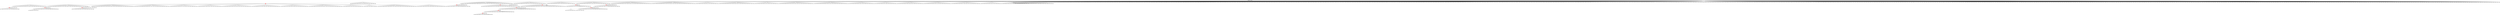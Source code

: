 digraph g {
	"60" -> "61";
	"61" [color=indianred1, style=filled, label="26"];
	"59" -> "60";
	"60" [label="22"];
	"52" -> "53";
	"53" [label="23"];
	"51" -> "52";
	"52" [color=indianred1, style=filled, label="18"];
	"50" -> "51";
	"51" [label="19"];
	"47" -> "48";
	"48" [color=indianred1, style=filled, label="39"];
	"45" -> "46";
	"46" [label="4"];
	"45" -> "47";
	"47" [label="3"];
	"41" -> "42";
	"42" [label="37"];
	"41" -> "43";
	"43" [label="13"];
	"41" -> "44";
	"44" [label="15"];
	"41" -> "45";
	"45" [label="39"];
	"41" -> "49";
	"49" [label="47"];
	"41" -> "50";
	"50" [label="18"];
	"41" -> "54";
	"54" [label="36"];
	"41" -> "55";
	"55" [label="38"];
	"41" -> "56";
	"56" [label="44"];
	"41" -> "57";
	"57" [label="11"];
	"41" -> "58";
	"58" [label="9"];
	"41" -> "59";
	"59" [label="26"];
	"41" -> "62";
	"62" [label="35"];
	"41" -> "63";
	"63" [label="32"];
	"40" -> "41";
	"41" [color=indianred1, style=filled, label="27"];
	"25" -> "26";
	"26" [color=indianred1, style=filled, label="48"];
	"24" -> "25";
	"25" [label="28"];
	"21" -> "22";
	"22" [color=indianred1, style=filled, label="43"];
	"20" -> "21";
	"21" [label="24"];
	"18" -> "19";
	"19" [color=indianred1, style=filled, label="25"];
	"17" -> "18";
	"18" [label="30"];
	"16" -> "17";
	"17" [color=indianred1, style=filled, label="1"];
	"15" -> "16";
	"16" [label="25"];
	"14" -> "15";
	"15" [color=indianred1, style=filled, label="50"];
	"13" -> "14";
	"14" [label="1"];
	"12" -> "13";
	"13" [color=indianred1, style=filled, label="20"];
	"11" -> "12";
	"12" [label="50"];
	"9" -> "10";
	"10" [color=indianred1, style=filled, label="12"];
	"8" -> "9";
	"9" [label="46"];
	"5" -> "6";
	"6" [label="33"];
	"5" -> "7";
	"7" [label="21"];
	"4" -> "5";
	"5" [color=indianred1, style=filled, label="45"];
	"3" -> "4";
	"4" [label="31"];
	"2" -> "3";
	"3" [color=indianred1, style=filled, label="49"];
	"1" -> "2";
	"2" [label="45"];
	"0" -> "1";
	"1" [label="49"];
	"0" -> "8";
	"8" [label="12"];
	"0" -> "11";
	"11" [label="20"];
	"0" -> "20";
	"20" [label="43"];
	"0" -> "23";
	"23" [label="10"];
	"0" -> "24";
	"24" [label="48"];
	"0" -> "27";
	"27" [label="41"];
	"0" -> "28";
	"28" [label="6"];
	"0" -> "29";
	"29" [label="7"];
	"0" -> "30";
	"30" [label="5"];
	"0" -> "31";
	"31" [label="29"];
	"0" -> "32";
	"32" [label="34"];
	"0" -> "33";
	"33" [label="8"];
	"0" -> "34";
	"34" [label="17"];
	"0" -> "35";
	"35" [label="42"];
	"0" -> "36";
	"36" [label="40"];
	"0" -> "37";
	"37" [label="14"];
	"0" -> "38";
	"38" [label="16"];
	"0" -> "39";
	"39" [label="2"];
	"0" -> "40";
	"40" [label="27"];
	"0" [label="germline"];
	"0" -> "cell1";
	"cell1" [shape=box];
	"0" -> "cell2";
	"cell2" [shape=box];
	"2" -> "cell3";
	"cell3" [shape=box];
	"50" -> "cell4";
	"cell4" [shape=box];
	"0" -> "cell5";
	"cell5" [shape=box];
	"0" -> "cell6";
	"cell6" [shape=box];
	"36" -> "cell7";
	"cell7" [shape=box];
	"0" -> "cell8";
	"cell8" [shape=box];
	"0" -> "cell9";
	"cell9" [shape=box];
	"0" -> "cell10";
	"cell10" [shape=box];
	"0" -> "cell11";
	"cell11" [shape=box];
	"33" -> "cell12";
	"cell12" [shape=box];
	"0" -> "cell13";
	"cell13" [shape=box];
	"0" -> "cell14";
	"cell14" [shape=box];
	"19" -> "cell15";
	"cell15" [shape=box];
	"40" -> "cell16";
	"cell16" [shape=box];
	"0" -> "cell17";
	"cell17" [shape=box];
	"13" -> "cell18";
	"cell18" [shape=box];
	"0" -> "cell19";
	"cell19" [shape=box];
	"0" -> "cell20";
	"cell20" [shape=box];
	"31" -> "cell21";
	"cell21" [shape=box];
	"55" -> "cell22";
	"cell22" [shape=box];
	"0" -> "cell23";
	"cell23" [shape=box];
	"0" -> "cell24";
	"cell24" [shape=box];
	"0" -> "cell25";
	"cell25" [shape=box];
	"0" -> "cell26";
	"cell26" [shape=box];
	"6" -> "cell27";
	"cell27" [shape=box];
	"42" -> "cell28";
	"cell28" [shape=box];
	"0" -> "cell29";
	"cell29" [shape=box];
	"48" -> "cell30";
	"cell30" [shape=box];
	"30" -> "cell31";
	"cell31" [shape=box];
	"0" -> "cell32";
	"cell32" [shape=box];
	"29" -> "cell33";
	"cell33" [shape=box];
	"0" -> "cell34";
	"cell34" [shape=box];
	"0" -> "cell35";
	"cell35" [shape=box];
	"0" -> "cell36";
	"cell36" [shape=box];
	"42" -> "cell37";
	"cell37" [shape=box];
	"49" -> "cell38";
	"cell38" [shape=box];
	"0" -> "cell39";
	"cell39" [shape=box];
	"35" -> "cell40";
	"cell40" [shape=box];
	"0" -> "cell41";
	"cell41" [shape=box];
	"23" -> "cell42";
	"cell42" [shape=box];
	"0" -> "cell43";
	"cell43" [shape=box];
	"25" -> "cell44";
	"cell44" [shape=box];
	"0" -> "cell45";
	"cell45" [shape=box];
	"43" -> "cell46";
	"cell46" [shape=box];
	"48" -> "cell47";
	"cell47" [shape=box];
	"0" -> "cell48";
	"cell48" [shape=box];
	"17" -> "cell49";
	"cell49" [shape=box];
	"0" -> "cell50";
	"cell50" [shape=box];
	"0" -> "cell51";
	"cell51" [shape=box];
	"46" -> "cell52";
	"cell52" [shape=box];
	"43" -> "cell53";
	"cell53" [shape=box];
	"0" -> "cell54";
	"cell54" [shape=box];
	"0" -> "cell55";
	"cell55" [shape=box];
	"0" -> "cell56";
	"cell56" [shape=box];
	"22" -> "cell57";
	"cell57" [shape=box];
	"31" -> "cell58";
	"cell58" [shape=box];
	"0" -> "cell59";
	"cell59" [shape=box];
	"0" -> "cell60";
	"cell60" [shape=box];
	"63" -> "cell61";
	"cell61" [shape=box];
	"0" -> "cell62";
	"cell62" [shape=box];
	"30" -> "cell63";
	"cell63" [shape=box];
	"0" -> "cell64";
	"cell64" [shape=box];
	"62" -> "cell65";
	"cell65" [shape=box];
	"0" -> "cell66";
	"cell66" [shape=box];
	"0" -> "cell67";
	"cell67" [shape=box];
	"0" -> "cell68";
	"cell68" [shape=box];
	"31" -> "cell69";
	"cell69" [shape=box];
	"29" -> "cell70";
	"cell70" [shape=box];
	"13" -> "cell71";
	"cell71" [shape=box];
	"57" -> "cell72";
	"cell72" [shape=box];
	"59" -> "cell73";
	"cell73" [shape=box];
	"0" -> "cell74";
	"cell74" [shape=box];
	"28" -> "cell75";
	"cell75" [shape=box];
	"0" -> "cell76";
	"cell76" [shape=box];
	"13" -> "cell77";
	"cell77" [shape=box];
	"0" -> "cell78";
	"cell78" [shape=box];
	"0" -> "cell79";
	"cell79" [shape=box];
	"0" -> "cell80";
	"cell80" [shape=box];
	"0" -> "cell81";
	"cell81" [shape=box];
	"23" -> "cell82";
	"cell82" [shape=box];
	"0" -> "cell83";
	"cell83" [shape=box];
	"0" -> "cell84";
	"cell84" [shape=box];
	"13" -> "cell85";
	"cell85" [shape=box];
	"48" -> "cell86";
	"cell86" [shape=box];
	"1" -> "cell87";
	"cell87" [shape=box];
	"13" -> "cell88";
	"cell88" [shape=box];
	"1" -> "cell89";
	"cell89" [shape=box];
	"59" -> "cell90";
	"cell90" [shape=box];
	"5" -> "cell91";
	"cell91" [shape=box];
	"0" -> "cell92";
	"cell92" [shape=box];
	"22" -> "cell93";
	"cell93" [shape=box];
	"45" -> "cell94";
	"cell94" [shape=box];
	"0" -> "cell95";
	"cell95" [shape=box];
	"0" -> "cell96";
	"cell96" [shape=box];
	"5" -> "cell97";
	"cell97" [shape=box];
	"0" -> "cell98";
	"cell98" [shape=box];
	"28" -> "cell99";
	"cell99" [shape=box];
	"0" -> "cell100";
	"cell100" [shape=box];
	"0" -> "cell101";
	"cell101" [shape=box];
	"0" -> "cell102";
	"cell102" [shape=box];
	"0" -> "cell103";
	"cell103" [shape=box];
	"39" -> "cell104";
	"cell104" [shape=box];
	"0" -> "cell105";
	"cell105" [shape=box];
	"0" -> "cell106";
	"cell106" [shape=box];
	"23" -> "cell107";
	"cell107" [shape=box];
	"0" -> "cell108";
	"cell108" [shape=box];
	"58" -> "cell109";
	"cell109" [shape=box];
	"0" -> "cell110";
	"cell110" [shape=box];
	"6" -> "cell111";
	"cell111" [shape=box];
	"10" -> "cell112";
	"cell112" [shape=box];
	"0" -> "cell113";
	"cell113" [shape=box];
	"21" -> "cell114";
	"cell114" [shape=box];
	"44" -> "cell115";
	"cell115" [shape=box];
	"32" -> "cell116";
	"cell116" [shape=box];
	"33" -> "cell117";
	"cell117" [shape=box];
	"63" -> "cell118";
	"cell118" [shape=box];
	"0" -> "cell119";
	"cell119" [shape=box];
	"0" -> "cell120";
	"cell120" [shape=box];
	"42" -> "cell121";
	"cell121" [shape=box];
	"0" -> "cell122";
	"cell122" [shape=box];
	"0" -> "cell123";
	"cell123" [shape=box];
	"32" -> "cell124";
	"cell124" [shape=box];
	"15" -> "cell125";
	"cell125" [shape=box];
	"50" -> "cell126";
	"cell126" [shape=box];
	"59" -> "cell127";
	"cell127" [shape=box];
	"59" -> "cell128";
	"cell128" [shape=box];
	"0" -> "cell129";
	"cell129" [shape=box];
	"0" -> "cell130";
	"cell130" [shape=box];
	"38" -> "cell131";
	"cell131" [shape=box];
	"0" -> "cell132";
	"cell132" [shape=box];
	"57" -> "cell133";
	"cell133" [shape=box];
	"13" -> "cell134";
	"cell134" [shape=box];
	"11" -> "cell135";
	"cell135" [shape=box];
	"28" -> "cell136";
	"cell136" [shape=box];
	"0" -> "cell137";
	"cell137" [shape=box];
	"62" -> "cell138";
	"cell138" [shape=box];
	"0" -> "cell139";
	"cell139" [shape=box];
	"0" -> "cell140";
	"cell140" [shape=box];
	"61" -> "cell141";
	"cell141" [shape=box];
	"0" -> "cell142";
	"cell142" [shape=box];
	"49" -> "cell143";
	"cell143" [shape=box];
	"25" -> "cell144";
	"cell144" [shape=box];
	"1" -> "cell145";
	"cell145" [shape=box];
	"34" -> "cell146";
	"cell146" [shape=box];
	"0" -> "cell147";
	"cell147" [shape=box];
	"56" -> "cell148";
	"cell148" [shape=box];
	"21" -> "cell149";
	"cell149" [shape=box];
	"43" -> "cell150";
	"cell150" [shape=box];
	"0" -> "cell151";
	"cell151" [shape=box];
	"0" -> "cell152";
	"cell152" [shape=box];
	"33" -> "cell153";
	"cell153" [shape=box];
	"55" -> "cell154";
	"cell154" [shape=box];
	"32" -> "cell155";
	"cell155" [shape=box];
	"0" -> "cell156";
	"cell156" [shape=box];
	"50" -> "cell157";
	"cell157" [shape=box];
	"27" -> "cell158";
	"cell158" [shape=box];
	"0" -> "cell159";
	"cell159" [shape=box];
	"0" -> "cell160";
	"cell160" [shape=box];
	"0" -> "cell161";
	"cell161" [shape=box];
	"54" -> "cell162";
	"cell162" [shape=box];
	"0" -> "cell163";
	"cell163" [shape=box];
	"56" -> "cell164";
	"cell164" [shape=box];
	"0" -> "cell165";
	"cell165" [shape=box];
	"59" -> "cell166";
	"cell166" [shape=box];
	"0" -> "cell167";
	"cell167" [shape=box];
	"8" -> "cell168";
	"cell168" [shape=box];
	"25" -> "cell169";
	"cell169" [shape=box];
	"0" -> "cell170";
	"cell170" [shape=box];
	"0" -> "cell171";
	"cell171" [shape=box];
	"11" -> "cell172";
	"cell172" [shape=box];
	"0" -> "cell173";
	"cell173" [shape=box];
	"0" -> "cell174";
	"cell174" [shape=box];
	"62" -> "cell175";
	"cell175" [shape=box];
	"36" -> "cell176";
	"cell176" [shape=box];
	"42" -> "cell177";
	"cell177" [shape=box];
	"8" -> "cell178";
	"cell178" [shape=box];
	"17" -> "cell179";
	"cell179" [shape=box];
	"63" -> "cell180";
	"cell180" [shape=box];
	"0" -> "cell181";
	"cell181" [shape=box];
	"28" -> "cell182";
	"cell182" [shape=box];
	"31" -> "cell183";
	"cell183" [shape=box];
	"47" -> "cell184";
	"cell184" [shape=box];
	"13" -> "cell185";
	"cell185" [shape=box];
	"2" -> "cell186";
	"cell186" [shape=box];
	"0" -> "cell187";
	"cell187" [shape=box];
	"0" -> "cell188";
	"cell188" [shape=box];
	"37" -> "cell189";
	"cell189" [shape=box];
	"0" -> "cell190";
	"cell190" [shape=box];
	"0" -> "cell191";
	"cell191" [shape=box];
	"29" -> "cell192";
	"cell192" [shape=box];
	"52" -> "cell193";
	"cell193" [shape=box];
	"58" -> "cell194";
	"cell194" [shape=box];
	"13" -> "cell195";
	"cell195" [shape=box];
	"23" -> "cell196";
	"cell196" [shape=box];
	"53" -> "cell197";
	"cell197" [shape=box];
	"43" -> "cell198";
	"cell198" [shape=box];
	"20" -> "cell199";
	"cell199" [shape=box];
	"0" -> "cell200";
	"cell200" [shape=box];
	"0" -> "cell201";
	"cell201" [shape=box];
	"45" -> "cell202";
	"cell202" [shape=box];
	"0" -> "cell203";
	"cell203" [shape=box];
	"26" -> "cell204";
	"cell204" [shape=box];
	"50" -> "cell205";
	"cell205" [shape=box];
	"0" -> "cell206";
	"cell206" [shape=box];
	"0" -> "cell207";
	"cell207" [shape=box];
	"0" -> "cell208";
	"cell208" [shape=box];
	"0" -> "cell209";
	"cell209" [shape=box];
	"0" -> "cell210";
	"cell210" [shape=box];
	"0" -> "cell211";
	"cell211" [shape=box];
	"59" -> "cell212";
	"cell212" [shape=box];
	"42" -> "cell213";
	"cell213" [shape=box];
	"0" -> "cell214";
	"cell214" [shape=box];
	"34" -> "cell215";
	"cell215" [shape=box];
	"27" -> "cell216";
	"cell216" [shape=box];
	"0" -> "cell217";
	"cell217" [shape=box];
	"33" -> "cell218";
	"cell218" [shape=box];
	"45" -> "cell219";
	"cell219" [shape=box];
	"22" -> "cell220";
	"cell220" [shape=box];
	"0" -> "cell221";
	"cell221" [shape=box];
	"0" -> "cell222";
	"cell222" [shape=box];
	"0" -> "cell223";
	"cell223" [shape=box];
	"1" -> "cell224";
	"cell224" [shape=box];
	"49" -> "cell225";
	"cell225" [shape=box];
	"0" -> "cell226";
	"cell226" [shape=box];
	"0" -> "cell227";
	"cell227" [shape=box];
	"34" -> "cell228";
	"cell228" [shape=box];
	"28" -> "cell229";
	"cell229" [shape=box];
	"24" -> "cell230";
	"cell230" [shape=box];
	"54" -> "cell231";
	"cell231" [shape=box];
	"3" -> "cell232";
	"cell232" [shape=box];
	"0" -> "cell233";
	"cell233" [shape=box];
	"31" -> "cell234";
	"cell234" [shape=box];
	"0" -> "cell235";
	"cell235" [shape=box];
	"0" -> "cell236";
	"cell236" [shape=box];
	"35" -> "cell237";
	"cell237" [shape=box];
	"35" -> "cell238";
	"cell238" [shape=box];
	"33" -> "cell239";
	"cell239" [shape=box];
	"11" -> "cell240";
	"cell240" [shape=box];
	"23" -> "cell241";
	"cell241" [shape=box];
	"0" -> "cell242";
	"cell242" [shape=box];
	"45" -> "cell243";
	"cell243" [shape=box];
	"37" -> "cell244";
	"cell244" [shape=box];
	"0" -> "cell245";
	"cell245" [shape=box];
	"0" -> "cell246";
	"cell246" [shape=box];
	"0" -> "cell247";
	"cell247" [shape=box];
	"34" -> "cell248";
	"cell248" [shape=box];
	"36" -> "cell249";
	"cell249" [shape=box];
	"40" -> "cell250";
	"cell250" [shape=box];
	"0" -> "cell251";
	"cell251" [shape=box];
	"32" -> "cell252";
	"cell252" [shape=box];
	"44" -> "cell253";
	"cell253" [shape=box];
	"0" -> "cell254";
	"cell254" [shape=box];
	"15" -> "cell255";
	"cell255" [shape=box];
	"20" -> "cell256";
	"cell256" [shape=box];
	"31" -> "cell257";
	"cell257" [shape=box];
	"0" -> "cell258";
	"cell258" [shape=box];
	"0" -> "cell259";
	"cell259" [shape=box];
	"39" -> "cell260";
	"cell260" [shape=box];
	"56" -> "cell261";
	"cell261" [shape=box];
	"0" -> "cell262";
	"cell262" [shape=box];
	"28" -> "cell263";
	"cell263" [shape=box];
	"19" -> "cell264";
	"cell264" [shape=box];
	"0" -> "cell265";
	"cell265" [shape=box];
	"1" -> "cell266";
	"cell266" [shape=box];
	"0" -> "cell267";
	"cell267" [shape=box];
	"26" -> "cell268";
	"cell268" [shape=box];
	"8" -> "cell269";
	"cell269" [shape=box];
	"0" -> "cell270";
	"cell270" [shape=box];
	"0" -> "cell271";
	"cell271" [shape=box];
	"44" -> "cell272";
	"cell272" [shape=box];
	"0" -> "cell273";
	"cell273" [shape=box];
	"13" -> "cell274";
	"cell274" [shape=box];
	"0" -> "cell275";
	"cell275" [shape=box];
	"0" -> "cell276";
	"cell276" [shape=box];
	"0" -> "cell277";
	"cell277" [shape=box];
	"45" -> "cell278";
	"cell278" [shape=box];
	"0" -> "cell279";
	"cell279" [shape=box];
	"38" -> "cell280";
	"cell280" [shape=box];
	"0" -> "cell281";
	"cell281" [shape=box];
	"0" -> "cell282";
	"cell282" [shape=box];
	"1" -> "cell283";
	"cell283" [shape=box];
	"55" -> "cell284";
	"cell284" [shape=box];
	"28" -> "cell285";
	"cell285" [shape=box];
	"27" -> "cell286";
	"cell286" [shape=box];
	"0" -> "cell287";
	"cell287" [shape=box];
	"0" -> "cell288";
	"cell288" [shape=box];
	"0" -> "cell289";
	"cell289" [shape=box];
	"0" -> "cell290";
	"cell290" [shape=box];
	"28" -> "cell291";
	"cell291" [shape=box];
	"44" -> "cell292";
	"cell292" [shape=box];
	"0" -> "cell293";
	"cell293" [shape=box];
	"0" -> "cell294";
	"cell294" [shape=box];
	"39" -> "cell295";
	"cell295" [shape=box];
	"45" -> "cell296";
	"cell296" [shape=box];
	"0" -> "cell297";
	"cell297" [shape=box];
	"49" -> "cell298";
	"cell298" [shape=box];
	"51" -> "cell299";
	"cell299" [shape=box];
	"0" -> "cell300";
	"cell300" [shape=box];
	"0" -> "cell301";
	"cell301" [shape=box];
	"0" -> "cell302";
	"cell302" [shape=box];
	"0" -> "cell303";
	"cell303" [shape=box];
	"0" -> "cell304";
	"cell304" [shape=box];
	"0" -> "cell305";
	"cell305" [shape=box];
	"0" -> "cell306";
	"cell306" [shape=box];
	"20" -> "cell307";
	"cell307" [shape=box];
	"50" -> "cell308";
	"cell308" [shape=box];
	"17" -> "cell309";
	"cell309" [shape=box];
	"0" -> "cell310";
	"cell310" [shape=box];
	"44" -> "cell311";
	"cell311" [shape=box];
	"29" -> "cell312";
	"cell312" [shape=box];
	"0" -> "cell313";
	"cell313" [shape=box];
	"0" -> "cell314";
	"cell314" [shape=box];
	"37" -> "cell315";
	"cell315" [shape=box];
	"0" -> "cell316";
	"cell316" [shape=box];
	"15" -> "cell317";
	"cell317" [shape=box];
	"0" -> "cell318";
	"cell318" [shape=box];
	"0" -> "cell319";
	"cell319" [shape=box];
	"33" -> "cell320";
	"cell320" [shape=box];
	"0" -> "cell321";
	"cell321" [shape=box];
	"0" -> "cell322";
	"cell322" [shape=box];
	"0" -> "cell323";
	"cell323" [shape=box];
	"0" -> "cell324";
	"cell324" [shape=box];
	"0" -> "cell325";
	"cell325" [shape=box];
	"23" -> "cell326";
	"cell326" [shape=box];
	"0" -> "cell327";
	"cell327" [shape=box];
	"3" -> "cell328";
	"cell328" [shape=box];
	"0" -> "cell329";
	"cell329" [shape=box];
	"0" -> "cell330";
	"cell330" [shape=box];
	"50" -> "cell331";
	"cell331" [shape=box];
	"1" -> "cell332";
	"cell332" [shape=box];
	"0" -> "cell333";
	"cell333" [shape=box];
	"25" -> "cell334";
	"cell334" [shape=box];
	"0" -> "cell335";
	"cell335" [shape=box];
	"61" -> "cell336";
	"cell336" [shape=box];
	"29" -> "cell337";
	"cell337" [shape=box];
	"0" -> "cell338";
	"cell338" [shape=box];
	"0" -> "cell339";
	"cell339" [shape=box];
	"0" -> "cell340";
	"cell340" [shape=box];
	"63" -> "cell341";
	"cell341" [shape=box];
	"0" -> "cell342";
	"cell342" [shape=box];
	"0" -> "cell343";
	"cell343" [shape=box];
	"0" -> "cell344";
	"cell344" [shape=box];
	"0" -> "cell345";
	"cell345" [shape=box];
	"23" -> "cell346";
	"cell346" [shape=box];
	"0" -> "cell347";
	"cell347" [shape=box];
	"39" -> "cell348";
	"cell348" [shape=box];
	"0" -> "cell349";
	"cell349" [shape=box];
	"0" -> "cell350";
	"cell350" [shape=box];
	"59" -> "cell351";
	"cell351" [shape=box];
	"30" -> "cell352";
	"cell352" [shape=box];
	"0" -> "cell353";
	"cell353" [shape=box];
	"36" -> "cell354";
	"cell354" [shape=box];
	"0" -> "cell355";
	"cell355" [shape=box];
	"42" -> "cell356";
	"cell356" [shape=box];
	"11" -> "cell357";
	"cell357" [shape=box];
	"31" -> "cell358";
	"cell358" [shape=box];
	"38" -> "cell359";
	"cell359" [shape=box];
	"56" -> "cell360";
	"cell360" [shape=box];
	"13" -> "cell361";
	"cell361" [shape=box];
	"0" -> "cell362";
	"cell362" [shape=box];
	"0" -> "cell363";
	"cell363" [shape=box];
	"40" -> "cell364";
	"cell364" [shape=box];
	"0" -> "cell365";
	"cell365" [shape=box];
	"0" -> "cell366";
	"cell366" [shape=box];
	"25" -> "cell367";
	"cell367" [shape=box];
	"4" -> "cell368";
	"cell368" [shape=box];
	"50" -> "cell369";
	"cell369" [shape=box];
	"0" -> "cell370";
	"cell370" [shape=box];
	"24" -> "cell371";
	"cell371" [shape=box];
	"0" -> "cell372";
	"cell372" [shape=box];
	"0" -> "cell373";
	"cell373" [shape=box];
	"20" -> "cell374";
	"cell374" [shape=box];
	"40" -> "cell375";
	"cell375" [shape=box];
	"0" -> "cell376";
	"cell376" [shape=box];
	"0" -> "cell377";
	"cell377" [shape=box];
	"8" -> "cell378";
	"cell378" [shape=box];
	"38" -> "cell379";
	"cell379" [shape=box];
	"0" -> "cell380";
	"cell380" [shape=box];
	"0" -> "cell381";
	"cell381" [shape=box];
	"0" -> "cell382";
	"cell382" [shape=box];
	"0" -> "cell383";
	"cell383" [shape=box];
	"31" -> "cell384";
	"cell384" [shape=box];
	"52" -> "cell385";
	"cell385" [shape=box];
	"0" -> "cell386";
	"cell386" [shape=box];
	"0" -> "cell387";
	"cell387" [shape=box];
	"5" -> "cell388";
	"cell388" [shape=box];
	"35" -> "cell389";
	"cell389" [shape=box];
	"34" -> "cell390";
	"cell390" [shape=box];
	"0" -> "cell391";
	"cell391" [shape=box];
	"24" -> "cell392";
	"cell392" [shape=box];
	"11" -> "cell393";
	"cell393" [shape=box];
	"62" -> "cell394";
	"cell394" [shape=box];
	"24" -> "cell395";
	"cell395" [shape=box];
	"0" -> "cell396";
	"cell396" [shape=box];
	"0" -> "cell397";
	"cell397" [shape=box];
	"0" -> "cell398";
	"cell398" [shape=box];
	"0" -> "cell399";
	"cell399" [shape=box];
	"0" -> "cell400";
	"cell400" [shape=box];
	"0" -> "cell401";
	"cell401" [shape=box];
	"62" -> "cell402";
	"cell402" [shape=box];
	"45" -> "cell403";
	"cell403" [shape=box];
	"0" -> "cell404";
	"cell404" [shape=box];
	"0" -> "cell405";
	"cell405" [shape=box];
	"24" -> "cell406";
	"cell406" [shape=box];
	"0" -> "cell407";
	"cell407" [shape=box];
	"0" -> "cell408";
	"cell408" [shape=box];
	"24" -> "cell409";
	"cell409" [shape=box];
	"0" -> "cell410";
	"cell410" [shape=box];
	"0" -> "cell411";
	"cell411" [shape=box];
	"27" -> "cell412";
	"cell412" [shape=box];
	"47" -> "cell413";
	"cell413" [shape=box];
	"0" -> "cell414";
	"cell414" [shape=box];
	"0" -> "cell415";
	"cell415" [shape=box];
	"37" -> "cell416";
	"cell416" [shape=box];
	"0" -> "cell417";
	"cell417" [shape=box];
	"0" -> "cell418";
	"cell418" [shape=box];
	"56" -> "cell419";
	"cell419" [shape=box];
	"0" -> "cell420";
	"cell420" [shape=box];
	"43" -> "cell421";
	"cell421" [shape=box];
	"0" -> "cell422";
	"cell422" [shape=box];
	"19" -> "cell423";
	"cell423" [shape=box];
	"0" -> "cell424";
	"cell424" [shape=box];
	"13" -> "cell425";
	"cell425" [shape=box];
	"44" -> "cell426";
	"cell426" [shape=box];
	"26" -> "cell427";
	"cell427" [shape=box];
	"0" -> "cell428";
	"cell428" [shape=box];
	"37" -> "cell429";
	"cell429" [shape=box];
	"11" -> "cell430";
	"cell430" [shape=box];
	"62" -> "cell431";
	"cell431" [shape=box];
	"50" -> "cell432";
	"cell432" [shape=box];
	"0" -> "cell433";
	"cell433" [shape=box];
	"0" -> "cell434";
	"cell434" [shape=box];
	"0" -> "cell435";
	"cell435" [shape=box];
	"0" -> "cell436";
	"cell436" [shape=box];
	"0" -> "cell437";
	"cell437" [shape=box];
	"31" -> "cell438";
	"cell438" [shape=box];
	"3" -> "cell439";
	"cell439" [shape=box];
	"45" -> "cell440";
	"cell440" [shape=box];
	"13" -> "cell441";
	"cell441" [shape=box];
	"26" -> "cell442";
	"cell442" [shape=box];
	"0" -> "cell443";
	"cell443" [shape=box];
	"0" -> "cell444";
	"cell444" [shape=box];
	"0" -> "cell445";
	"cell445" [shape=box];
	"13" -> "cell446";
	"cell446" [shape=box];
	"50" -> "cell447";
	"cell447" [shape=box];
	"0" -> "cell448";
	"cell448" [shape=box];
	"56" -> "cell449";
	"cell449" [shape=box];
	"0" -> "cell450";
	"cell450" [shape=box];
	"0" -> "cell451";
	"cell451" [shape=box];
	"0" -> "cell452";
	"cell452" [shape=box];
	"0" -> "cell453";
	"cell453" [shape=box];
	"0" -> "cell454";
	"cell454" [shape=box];
	"5" -> "cell455";
	"cell455" [shape=box];
	"0" -> "cell456";
	"cell456" [shape=box];
	"23" -> "cell457";
	"cell457" [shape=box];
	"0" -> "cell458";
	"cell458" [shape=box];
	"0" -> "cell459";
	"cell459" [shape=box];
	"28" -> "cell460";
	"cell460" [shape=box];
	"31" -> "cell461";
	"cell461" [shape=box];
	"49" -> "cell462";
	"cell462" [shape=box];
	"30" -> "cell463";
	"cell463" [shape=box];
	"37" -> "cell464";
	"cell464" [shape=box];
	"0" -> "cell465";
	"cell465" [shape=box];
	"24" -> "cell466";
	"cell466" [shape=box];
	"0" -> "cell467";
	"cell467" [shape=box];
	"0" -> "cell468";
	"cell468" [shape=box];
	"62" -> "cell469";
	"cell469" [shape=box];
	"0" -> "cell470";
	"cell470" [shape=box];
	"0" -> "cell471";
	"cell471" [shape=box];
	"0" -> "cell472";
	"cell472" [shape=box];
	"35" -> "cell473";
	"cell473" [shape=box];
	"55" -> "cell474";
	"cell474" [shape=box];
	"0" -> "cell475";
	"cell475" [shape=box];
	"0" -> "cell476";
	"cell476" [shape=box];
	"0" -> "cell477";
	"cell477" [shape=box];
	"61" -> "cell478";
	"cell478" [shape=box];
	"0" -> "cell479";
	"cell479" [shape=box];
	"35" -> "cell480";
	"cell480" [shape=box];
	"13" -> "cell481";
	"cell481" [shape=box];
	"0" -> "cell482";
	"cell482" [shape=box];
	"0" -> "cell483";
	"cell483" [shape=box];
	"0" -> "cell484";
	"cell484" [shape=box];
	"0" -> "cell485";
	"cell485" [shape=box];
	"0" -> "cell486";
	"cell486" [shape=box];
	"27" -> "cell487";
	"cell487" [shape=box];
	"45" -> "cell488";
	"cell488" [shape=box];
	"0" -> "cell489";
	"cell489" [shape=box];
	"0" -> "cell490";
	"cell490" [shape=box];
	"0" -> "cell491";
	"cell491" [shape=box];
	"0" -> "cell492";
	"cell492" [shape=box];
	"62" -> "cell493";
	"cell493" [shape=box];
	"0" -> "cell494";
	"cell494" [shape=box];
	"32" -> "cell495";
	"cell495" [shape=box];
	"24" -> "cell496";
	"cell496" [shape=box];
	"49" -> "cell497";
	"cell497" [shape=box];
	"0" -> "cell498";
	"cell498" [shape=box];
	"10" -> "cell499";
	"cell499" [shape=box];
	"52" -> "cell500";
	"cell500" [shape=box];
	"5" -> "cell501";
	"cell501" [shape=box];
	"37" -> "cell502";
	"cell502" [shape=box];
	"0" -> "cell503";
	"cell503" [shape=box];
	"42" -> "cell504";
	"cell504" [shape=box];
	"0" -> "cell505";
	"cell505" [shape=box];
	"10" -> "cell506";
	"cell506" [shape=box];
	"49" -> "cell507";
	"cell507" [shape=box];
	"0" -> "cell508";
	"cell508" [shape=box];
	"0" -> "cell509";
	"cell509" [shape=box];
	"0" -> "cell510";
	"cell510" [shape=box];
	"6" -> "cell511";
	"cell511" [shape=box];
	"1" -> "cell512";
	"cell512" [shape=box];
	"0" -> "cell513";
	"cell513" [shape=box];
	"49" -> "cell514";
	"cell514" [shape=box];
	"0" -> "cell515";
	"cell515" [shape=box];
	"15" -> "cell516";
	"cell516" [shape=box];
	"13" -> "cell517";
	"cell517" [shape=box];
	"56" -> "cell518";
	"cell518" [shape=box];
	"43" -> "cell519";
	"cell519" [shape=box];
	"31" -> "cell520";
	"cell520" [shape=box];
	"62" -> "cell521";
	"cell521" [shape=box];
	"0" -> "cell522";
	"cell522" [shape=box];
	"9" -> "cell523";
	"cell523" [shape=box];
	"0" -> "cell524";
	"cell524" [shape=box];
	"0" -> "cell525";
	"cell525" [shape=box];
	"63" -> "cell526";
	"cell526" [shape=box];
	"62" -> "cell527";
	"cell527" [shape=box];
	"11" -> "cell528";
	"cell528" [shape=box];
	"0" -> "cell529";
	"cell529" [shape=box];
	"0" -> "cell530";
	"cell530" [shape=box];
	"56" -> "cell531";
	"cell531" [shape=box];
	"0" -> "cell532";
	"cell532" [shape=box];
	"0" -> "cell533";
	"cell533" [shape=box];
	"38" -> "cell534";
	"cell534" [shape=box];
	"0" -> "cell535";
	"cell535" [shape=box];
	"32" -> "cell536";
	"cell536" [shape=box];
	"0" -> "cell537";
	"cell537" [shape=box];
	"0" -> "cell538";
	"cell538" [shape=box];
	"0" -> "cell539";
	"cell539" [shape=box];
	"34" -> "cell540";
	"cell540" [shape=box];
	"50" -> "cell541";
	"cell541" [shape=box];
	"11" -> "cell542";
	"cell542" [shape=box];
	"51" -> "cell543";
	"cell543" [shape=box];
	"63" -> "cell544";
	"cell544" [shape=box];
	"0" -> "cell545";
	"cell545" [shape=box];
	"0" -> "cell546";
	"cell546" [shape=box];
	"1" -> "cell547";
	"cell547" [shape=box];
	"0" -> "cell548";
	"cell548" [shape=box];
	"63" -> "cell549";
	"cell549" [shape=box];
	"0" -> "cell550";
	"cell550" [shape=box];
	"0" -> "cell551";
	"cell551" [shape=box];
	"0" -> "cell552";
	"cell552" [shape=box];
	"0" -> "cell553";
	"cell553" [shape=box];
	"62" -> "cell554";
	"cell554" [shape=box];
	"28" -> "cell555";
	"cell555" [shape=box];
	"30" -> "cell556";
	"cell556" [shape=box];
	"0" -> "cell557";
	"cell557" [shape=box];
	"0" -> "cell558";
	"cell558" [shape=box];
	"11" -> "cell559";
	"cell559" [shape=box];
	"0" -> "cell560";
	"cell560" [shape=box];
	"0" -> "cell561";
	"cell561" [shape=box];
	"32" -> "cell562";
	"cell562" [shape=box];
	"14" -> "cell563";
	"cell563" [shape=box];
	"0" -> "cell564";
	"cell564" [shape=box];
	"34" -> "cell565";
	"cell565" [shape=box];
	"0" -> "cell566";
	"cell566" [shape=box];
	"0" -> "cell567";
	"cell567" [shape=box];
	"57" -> "cell568";
	"cell568" [shape=box];
	"53" -> "cell569";
	"cell569" [shape=box];
	"0" -> "cell570";
	"cell570" [shape=box];
	"37" -> "cell571";
	"cell571" [shape=box];
	"0" -> "cell572";
	"cell572" [shape=box];
	"0" -> "cell573";
	"cell573" [shape=box];
	"24" -> "cell574";
	"cell574" [shape=box];
	"0" -> "cell575";
	"cell575" [shape=box];
	"0" -> "cell576";
	"cell576" [shape=box];
	"0" -> "cell577";
	"cell577" [shape=box];
	"0" -> "cell578";
	"cell578" [shape=box];
	"30" -> "cell579";
	"cell579" [shape=box];
	"0" -> "cell580";
	"cell580" [shape=box];
	"51" -> "cell581";
	"cell581" [shape=box];
	"28" -> "cell582";
	"cell582" [shape=box];
	"54" -> "cell583";
	"cell583" [shape=box];
	"0" -> "cell584";
	"cell584" [shape=box];
	"0" -> "cell585";
	"cell585" [shape=box];
	"1" -> "cell586";
	"cell586" [shape=box];
	"0" -> "cell587";
	"cell587" [shape=box];
	"0" -> "cell588";
	"cell588" [shape=box];
	"1" -> "cell589";
	"cell589" [shape=box];
	"50" -> "cell590";
	"cell590" [shape=box];
	"0" -> "cell591";
	"cell591" [shape=box];
	"32" -> "cell592";
	"cell592" [shape=box];
	"19" -> "cell593";
	"cell593" [shape=box];
	"0" -> "cell594";
	"cell594" [shape=box];
	"24" -> "cell595";
	"cell595" [shape=box];
	"0" -> "cell596";
	"cell596" [shape=box];
	"0" -> "cell597";
	"cell597" [shape=box];
	"0" -> "cell598";
	"cell598" [shape=box];
	"10" -> "cell599";
	"cell599" [shape=box];
	"38" -> "cell600";
	"cell600" [shape=box];
	"39" -> "cell601";
	"cell601" [shape=box];
	"0" -> "cell602";
	"cell602" [shape=box];
	"54" -> "cell603";
	"cell603" [shape=box];
	"17" -> "cell604";
	"cell604" [shape=box];
	"0" -> "cell605";
	"cell605" [shape=box];
	"59" -> "cell606";
	"cell606" [shape=box];
	"0" -> "cell607";
	"cell607" [shape=box];
	"0" -> "cell608";
	"cell608" [shape=box];
	"39" -> "cell609";
	"cell609" [shape=box];
	"0" -> "cell610";
	"cell610" [shape=box];
	"0" -> "cell611";
	"cell611" [shape=box];
	"0" -> "cell612";
	"cell612" [shape=box];
	"11" -> "cell613";
	"cell613" [shape=box];
	"0" -> "cell614";
	"cell614" [shape=box];
	"43" -> "cell615";
	"cell615" [shape=box];
	"62" -> "cell616";
	"cell616" [shape=box];
	"0" -> "cell617";
	"cell617" [shape=box];
	"52" -> "cell618";
	"cell618" [shape=box];
	"0" -> "cell619";
	"cell619" [shape=box];
	"48" -> "cell620";
	"cell620" [shape=box];
	"0" -> "cell621";
	"cell621" [shape=box];
	"40" -> "cell622";
	"cell622" [shape=box];
	"0" -> "cell623";
	"cell623" [shape=box];
	"0" -> "cell624";
	"cell624" [shape=box];
	"8" -> "cell625";
	"cell625" [shape=box];
	"0" -> "cell626";
	"cell626" [shape=box];
	"10" -> "cell627";
	"cell627" [shape=box];
	"0" -> "cell628";
	"cell628" [shape=box];
	"0" -> "cell629";
	"cell629" [shape=box];
	"2" -> "cell630";
	"cell630" [shape=box];
	"35" -> "cell631";
	"cell631" [shape=box];
	"0" -> "cell632";
	"cell632" [shape=box];
	"29" -> "cell633";
	"cell633" [shape=box];
	"0" -> "cell634";
	"cell634" [shape=box];
	"50" -> "cell635";
	"cell635" [shape=box];
	"56" -> "cell636";
	"cell636" [shape=box];
	"22" -> "cell637";
	"cell637" [shape=box];
	"24" -> "cell638";
	"cell638" [shape=box];
	"0" -> "cell639";
	"cell639" [shape=box];
	"0" -> "cell640";
	"cell640" [shape=box];
	"36" -> "cell641";
	"cell641" [shape=box];
	"0" -> "cell642";
	"cell642" [shape=box];
	"0" -> "cell643";
	"cell643" [shape=box];
	"0" -> "cell644";
	"cell644" [shape=box];
	"63" -> "cell645";
	"cell645" [shape=box];
	"0" -> "cell646";
	"cell646" [shape=box];
	"0" -> "cell647";
	"cell647" [shape=box];
	"36" -> "cell648";
	"cell648" [shape=box];
	"49" -> "cell649";
	"cell649" [shape=box];
	"0" -> "cell650";
	"cell650" [shape=box];
	"0" -> "cell651";
	"cell651" [shape=box];
	"0" -> "cell652";
	"cell652" [shape=box];
	"22" -> "cell653";
	"cell653" [shape=box];
	"0" -> "cell654";
	"cell654" [shape=box];
	"0" -> "cell655";
	"cell655" [shape=box];
	"45" -> "cell656";
	"cell656" [shape=box];
	"0" -> "cell657";
	"cell657" [shape=box];
	"0" -> "cell658";
	"cell658" [shape=box];
	"0" -> "cell659";
	"cell659" [shape=box];
	"0" -> "cell660";
	"cell660" [shape=box];
	"0" -> "cell661";
	"cell661" [shape=box];
	"20" -> "cell662";
	"cell662" [shape=box];
	"57" -> "cell663";
	"cell663" [shape=box];
	"0" -> "cell664";
	"cell664" [shape=box];
	"52" -> "cell665";
	"cell665" [shape=box];
	"0" -> "cell666";
	"cell666" [shape=box];
	"22" -> "cell667";
	"cell667" [shape=box];
	"0" -> "cell668";
	"cell668" [shape=box];
	"39" -> "cell669";
	"cell669" [shape=box];
	"0" -> "cell670";
	"cell670" [shape=box];
	"38" -> "cell671";
	"cell671" [shape=box];
	"0" -> "cell672";
	"cell672" [shape=box];
	"0" -> "cell673";
	"cell673" [shape=box];
	"0" -> "cell674";
	"cell674" [shape=box];
	"53" -> "cell675";
	"cell675" [shape=box];
	"0" -> "cell676";
	"cell676" [shape=box];
	"0" -> "cell677";
	"cell677" [shape=box];
	"0" -> "cell678";
	"cell678" [shape=box];
	"13" -> "cell679";
	"cell679" [shape=box];
	"0" -> "cell680";
	"cell680" [shape=box];
	"3" -> "cell681";
	"cell681" [shape=box];
	"28" -> "cell682";
	"cell682" [shape=box];
	"0" -> "cell683";
	"cell683" [shape=box];
	"0" -> "cell684";
	"cell684" [shape=box];
	"17" -> "cell685";
	"cell685" [shape=box];
	"1" -> "cell686";
	"cell686" [shape=box];
	"0" -> "cell687";
	"cell687" [shape=box];
	"17" -> "cell688";
	"cell688" [shape=box];
	"34" -> "cell689";
	"cell689" [shape=box];
	"24" -> "cell690";
	"cell690" [shape=box];
	"0" -> "cell691";
	"cell691" [shape=box];
	"42" -> "cell692";
	"cell692" [shape=box];
	"0" -> "cell693";
	"cell693" [shape=box];
	"0" -> "cell694";
	"cell694" [shape=box];
	"0" -> "cell695";
	"cell695" [shape=box];
	"63" -> "cell696";
	"cell696" [shape=box];
	"31" -> "cell697";
	"cell697" [shape=box];
	"0" -> "cell698";
	"cell698" [shape=box];
	"63" -> "cell699";
	"cell699" [shape=box];
	"0" -> "cell700";
	"cell700" [shape=box];
	"10" -> "cell701";
	"cell701" [shape=box];
	"0" -> "cell702";
	"cell702" [shape=box];
	"10" -> "cell703";
	"cell703" [shape=box];
	"0" -> "cell704";
	"cell704" [shape=box];
	"40" -> "cell705";
	"cell705" [shape=box];
	"0" -> "cell706";
	"cell706" [shape=box];
	"0" -> "cell707";
	"cell707" [shape=box];
	"33" -> "cell708";
	"cell708" [shape=box];
	"29" -> "cell709";
	"cell709" [shape=box];
	"0" -> "cell710";
	"cell710" [shape=box];
	"0" -> "cell711";
	"cell711" [shape=box];
	"0" -> "cell712";
	"cell712" [shape=box];
	"0" -> "cell713";
	"cell713" [shape=box];
	"0" -> "cell714";
	"cell714" [shape=box];
	"5" -> "cell715";
	"cell715" [shape=box];
	"59" -> "cell716";
	"cell716" [shape=box];
	"0" -> "cell717";
	"cell717" [shape=box];
	"7" -> "cell718";
	"cell718" [shape=box];
	"40" -> "cell719";
	"cell719" [shape=box];
	"0" -> "cell720";
	"cell720" [shape=box];
	"23" -> "cell721";
	"cell721" [shape=box];
	"55" -> "cell722";
	"cell722" [shape=box];
	"23" -> "cell723";
	"cell723" [shape=box];
	"19" -> "cell724";
	"cell724" [shape=box];
	"0" -> "cell725";
	"cell725" [shape=box];
	"0" -> "cell726";
	"cell726" [shape=box];
	"13" -> "cell727";
	"cell727" [shape=box];
	"0" -> "cell728";
	"cell728" [shape=box];
	"22" -> "cell729";
	"cell729" [shape=box];
	"61" -> "cell730";
	"cell730" [shape=box];
	"20" -> "cell731";
	"cell731" [shape=box];
	"52" -> "cell732";
	"cell732" [shape=box];
	"13" -> "cell733";
	"cell733" [shape=box];
	"0" -> "cell734";
	"cell734" [shape=box];
	"27" -> "cell735";
	"cell735" [shape=box];
	"44" -> "cell736";
	"cell736" [shape=box];
	"23" -> "cell737";
	"cell737" [shape=box];
	"29" -> "cell738";
	"cell738" [shape=box];
	"0" -> "cell739";
	"cell739" [shape=box];
	"0" -> "cell740";
	"cell740" [shape=box];
	"54" -> "cell741";
	"cell741" [shape=box];
	"0" -> "cell742";
	"cell742" [shape=box];
	"13" -> "cell743";
	"cell743" [shape=box];
	"1" -> "cell744";
	"cell744" [shape=box];
	"0" -> "cell745";
	"cell745" [shape=box];
	"0" -> "cell746";
	"cell746" [shape=box];
	"0" -> "cell747";
	"cell747" [shape=box];
	"24" -> "cell748";
	"cell748" [shape=box];
	"0" -> "cell749";
	"cell749" [shape=box];
	"30" -> "cell750";
	"cell750" [shape=box];
	"0" -> "cell751";
	"cell751" [shape=box];
	"0" -> "cell752";
	"cell752" [shape=box];
	"0" -> "cell753";
	"cell753" [shape=box];
	"0" -> "cell754";
	"cell754" [shape=box];
	"39" -> "cell755";
	"cell755" [shape=box];
	"0" -> "cell756";
	"cell756" [shape=box];
	"0" -> "cell757";
	"cell757" [shape=box];
	"0" -> "cell758";
	"cell758" [shape=box];
	"13" -> "cell759";
	"cell759" [shape=box];
	"0" -> "cell760";
	"cell760" [shape=box];
	"0" -> "cell761";
	"cell761" [shape=box];
	"30" -> "cell762";
	"cell762" [shape=box];
	"36" -> "cell763";
	"cell763" [shape=box];
	"8" -> "cell764";
	"cell764" [shape=box];
	"0" -> "cell765";
	"cell765" [shape=box];
	"0" -> "cell766";
	"cell766" [shape=box];
	"0" -> "cell767";
	"cell767" [shape=box];
	"0" -> "cell768";
	"cell768" [shape=box];
	"0" -> "cell769";
	"cell769" [shape=box];
	"22" -> "cell770";
	"cell770" [shape=box];
	"43" -> "cell771";
	"cell771" [shape=box];
	"10" -> "cell772";
	"cell772" [shape=box];
	"22" -> "cell773";
	"cell773" [shape=box];
	"36" -> "cell774";
	"cell774" [shape=box];
	"13" -> "cell775";
	"cell775" [shape=box];
	"7" -> "cell776";
	"cell776" [shape=box];
	"0" -> "cell777";
	"cell777" [shape=box];
	"0" -> "cell778";
	"cell778" [shape=box];
	"40" -> "cell779";
	"cell779" [shape=box];
	"0" -> "cell780";
	"cell780" [shape=box];
	"43" -> "cell781";
	"cell781" [shape=box];
	"0" -> "cell782";
	"cell782" [shape=box];
	"52" -> "cell783";
	"cell783" [shape=box];
	"50" -> "cell784";
	"cell784" [shape=box];
	"52" -> "cell785";
	"cell785" [shape=box];
	"22" -> "cell786";
	"cell786" [shape=box];
	"0" -> "cell787";
	"cell787" [shape=box];
	"0" -> "cell788";
	"cell788" [shape=box];
	"0" -> "cell789";
	"cell789" [shape=box];
	"0" -> "cell790";
	"cell790" [shape=box];
	"54" -> "cell791";
	"cell791" [shape=box];
	"17" -> "cell792";
	"cell792" [shape=box];
	"24" -> "cell793";
	"cell793" [shape=box];
	"0" -> "cell794";
	"cell794" [shape=box];
	"0" -> "cell795";
	"cell795" [shape=box];
	"0" -> "cell796";
	"cell796" [shape=box];
	"20" -> "cell797";
	"cell797" [shape=box];
	"0" -> "cell798";
	"cell798" [shape=box];
	"0" -> "cell799";
	"cell799" [shape=box];
	"57" -> "cell800";
	"cell800" [shape=box];
	"25" -> "cell801";
	"cell801" [shape=box];
	"20" -> "cell802";
	"cell802" [shape=box];
	"26" -> "cell803";
	"cell803" [shape=box];
	"13" -> "cell804";
	"cell804" [shape=box];
	"59" -> "cell805";
	"cell805" [shape=box];
	"0" -> "cell806";
	"cell806" [shape=box];
	"28" -> "cell807";
	"cell807" [shape=box];
	"14" -> "cell808";
	"cell808" [shape=box];
	"0" -> "cell809";
	"cell809" [shape=box];
	"20" -> "cell810";
	"cell810" [shape=box];
	"0" -> "cell811";
	"cell811" [shape=box];
	"0" -> "cell812";
	"cell812" [shape=box];
	"0" -> "cell813";
	"cell813" [shape=box];
	"61" -> "cell814";
	"cell814" [shape=box];
	"29" -> "cell815";
	"cell815" [shape=box];
	"54" -> "cell816";
	"cell816" [shape=box];
	"37" -> "cell817";
	"cell817" [shape=box];
	"35" -> "cell818";
	"cell818" [shape=box];
	"38" -> "cell819";
	"cell819" [shape=box];
	"0" -> "cell820";
	"cell820" [shape=box];
	"35" -> "cell821";
	"cell821" [shape=box];
	"37" -> "cell822";
	"cell822" [shape=box];
	"24" -> "cell823";
	"cell823" [shape=box];
	"0" -> "cell824";
	"cell824" [shape=box];
	"0" -> "cell825";
	"cell825" [shape=box];
	"0" -> "cell826";
	"cell826" [shape=box];
	"0" -> "cell827";
	"cell827" [shape=box];
	"37" -> "cell828";
	"cell828" [shape=box];
	"45" -> "cell829";
	"cell829" [shape=box];
	"45" -> "cell830";
	"cell830" [shape=box];
	"55" -> "cell831";
	"cell831" [shape=box];
	"17" -> "cell832";
	"cell832" [shape=box];
	"19" -> "cell833";
	"cell833" [shape=box];
	"58" -> "cell834";
	"cell834" [shape=box];
	"0" -> "cell835";
	"cell835" [shape=box];
	"23" -> "cell836";
	"cell836" [shape=box];
	"3" -> "cell837";
	"cell837" [shape=box];
	"2" -> "cell838";
	"cell838" [shape=box];
	"0" -> "cell839";
	"cell839" [shape=box];
	"59" -> "cell840";
	"cell840" [shape=box];
	"0" -> "cell841";
	"cell841" [shape=box];
	"0" -> "cell842";
	"cell842" [shape=box];
	"28" -> "cell843";
	"cell843" [shape=box];
	"0" -> "cell844";
	"cell844" [shape=box];
	"8" -> "cell845";
	"cell845" [shape=box];
	"32" -> "cell846";
	"cell846" [shape=box];
	"20" -> "cell847";
	"cell847" [shape=box];
	"0" -> "cell848";
	"cell848" [shape=box];
	"0" -> "cell849";
	"cell849" [shape=box];
	"0" -> "cell850";
	"cell850" [shape=box];
	"0" -> "cell851";
	"cell851" [shape=box];
	"58" -> "cell852";
	"cell852" [shape=box];
	"0" -> "cell853";
	"cell853" [shape=box];
	"0" -> "cell854";
	"cell854" [shape=box];
	"46" -> "cell855";
	"cell855" [shape=box];
	"0" -> "cell856";
	"cell856" [shape=box];
	"11" -> "cell857";
	"cell857" [shape=box];
	"0" -> "cell858";
	"cell858" [shape=box];
	"17" -> "cell859";
	"cell859" [shape=box];
	"36" -> "cell860";
	"cell860" [shape=box];
	"0" -> "cell861";
	"cell861" [shape=box];
	"0" -> "cell862";
	"cell862" [shape=box];
	"0" -> "cell863";
	"cell863" [shape=box];
	"0" -> "cell864";
	"cell864" [shape=box];
	"0" -> "cell865";
	"cell865" [shape=box];
	"24" -> "cell866";
	"cell866" [shape=box];
	"0" -> "cell867";
	"cell867" [shape=box];
	"0" -> "cell868";
	"cell868" [shape=box];
	"0" -> "cell869";
	"cell869" [shape=box];
	"30" -> "cell870";
	"cell870" [shape=box];
	"26" -> "cell871";
	"cell871" [shape=box];
	"0" -> "cell872";
	"cell872" [shape=box];
	"0" -> "cell873";
	"cell873" [shape=box];
	"0" -> "cell874";
	"cell874" [shape=box];
	"62" -> "cell875";
	"cell875" [shape=box];
	"0" -> "cell876";
	"cell876" [shape=box];
	"0" -> "cell877";
	"cell877" [shape=box];
	"0" -> "cell878";
	"cell878" [shape=box];
	"10" -> "cell879";
	"cell879" [shape=box];
	"28" -> "cell880";
	"cell880" [shape=box];
	"0" -> "cell881";
	"cell881" [shape=box];
	"0" -> "cell882";
	"cell882" [shape=box];
	"0" -> "cell883";
	"cell883" [shape=box];
	"45" -> "cell884";
	"cell884" [shape=box];
	"0" -> "cell885";
	"cell885" [shape=box];
	"31" -> "cell886";
	"cell886" [shape=box];
	"17" -> "cell887";
	"cell887" [shape=box];
	"0" -> "cell888";
	"cell888" [shape=box];
	"0" -> "cell889";
	"cell889" [shape=box];
	"50" -> "cell890";
	"cell890" [shape=box];
	"8" -> "cell891";
	"cell891" [shape=box];
	"45" -> "cell892";
	"cell892" [shape=box];
	"0" -> "cell893";
	"cell893" [shape=box];
	"55" -> "cell894";
	"cell894" [shape=box];
	"0" -> "cell895";
	"cell895" [shape=box];
	"36" -> "cell896";
	"cell896" [shape=box];
	"0" -> "cell897";
	"cell897" [shape=box];
	"0" -> "cell898";
	"cell898" [shape=box];
	"0" -> "cell899";
	"cell899" [shape=box];
	"0" -> "cell900";
	"cell900" [shape=box];
	"0" -> "cell901";
	"cell901" [shape=box];
	"62" -> "cell902";
	"cell902" [shape=box];
	"55" -> "cell903";
	"cell903" [shape=box];
	"0" -> "cell904";
	"cell904" [shape=box];
	"48" -> "cell905";
	"cell905" [shape=box];
	"0" -> "cell906";
	"cell906" [shape=box];
	"0" -> "cell907";
	"cell907" [shape=box];
	"39" -> "cell908";
	"cell908" [shape=box];
	"35" -> "cell909";
	"cell909" [shape=box];
	"0" -> "cell910";
	"cell910" [shape=box];
	"8" -> "cell911";
	"cell911" [shape=box];
	"0" -> "cell912";
	"cell912" [shape=box];
	"2" -> "cell913";
	"cell913" [shape=box];
	"0" -> "cell914";
	"cell914" [shape=box];
	"30" -> "cell915";
	"cell915" [shape=box];
	"57" -> "cell916";
	"cell916" [shape=box];
	"15" -> "cell917";
	"cell917" [shape=box];
	"0" -> "cell918";
	"cell918" [shape=box];
	"0" -> "cell919";
	"cell919" [shape=box];
	"0" -> "cell920";
	"cell920" [shape=box];
	"0" -> "cell921";
	"cell921" [shape=box];
	"0" -> "cell922";
	"cell922" [shape=box];
	"1" -> "cell923";
	"cell923" [shape=box];
	"0" -> "cell924";
	"cell924" [shape=box];
	"0" -> "cell925";
	"cell925" [shape=box];
	"0" -> "cell926";
	"cell926" [shape=box];
	"15" -> "cell927";
	"cell927" [shape=box];
	"26" -> "cell928";
	"cell928" [shape=box];
	"45" -> "cell929";
	"cell929" [shape=box];
	"5" -> "cell930";
	"cell930" [shape=box];
	"0" -> "cell931";
	"cell931" [shape=box];
	"1" -> "cell932";
	"cell932" [shape=box];
	"55" -> "cell933";
	"cell933" [shape=box];
	"0" -> "cell934";
	"cell934" [shape=box];
	"0" -> "cell935";
	"cell935" [shape=box];
	"6" -> "cell936";
	"cell936" [shape=box];
	"0" -> "cell937";
	"cell937" [shape=box];
	"0" -> "cell938";
	"cell938" [shape=box];
	"63" -> "cell939";
	"cell939" [shape=box];
	"53" -> "cell940";
	"cell940" [shape=box];
	"0" -> "cell941";
	"cell941" [shape=box];
	"0" -> "cell942";
	"cell942" [shape=box];
	"21" -> "cell943";
	"cell943" [shape=box];
	"35" -> "cell944";
	"cell944" [shape=box];
	"1" -> "cell945";
	"cell945" [shape=box];
	"15" -> "cell946";
	"cell946" [shape=box];
	"26" -> "cell947";
	"cell947" [shape=box];
	"8" -> "cell948";
	"cell948" [shape=box];
	"40" -> "cell949";
	"cell949" [shape=box];
	"0" -> "cell950";
	"cell950" [shape=box];
	"44" -> "cell951";
	"cell951" [shape=box];
	"0" -> "cell952";
	"cell952" [shape=box];
	"4" -> "cell953";
	"cell953" [shape=box];
	"0" -> "cell954";
	"cell954" [shape=box];
	"34" -> "cell955";
	"cell955" [shape=box];
	"0" -> "cell956";
	"cell956" [shape=box];
	"8" -> "cell957";
	"cell957" [shape=box];
	"17" -> "cell958";
	"cell958" [shape=box];
	"0" -> "cell959";
	"cell959" [shape=box];
	"45" -> "cell960";
	"cell960" [shape=box];
	"0" -> "cell961";
	"cell961" [shape=box];
	"5" -> "cell962";
	"cell962" [shape=box];
	"42" -> "cell963";
	"cell963" [shape=box];
	"27" -> "cell964";
	"cell964" [shape=box];
	"0" -> "cell965";
	"cell965" [shape=box];
	"21" -> "cell966";
	"cell966" [shape=box];
	"10" -> "cell967";
	"cell967" [shape=box];
	"0" -> "cell968";
	"cell968" [shape=box];
	"0" -> "cell969";
	"cell969" [shape=box];
	"17" -> "cell970";
	"cell970" [shape=box];
	"0" -> "cell971";
	"cell971" [shape=box];
	"56" -> "cell972";
	"cell972" [shape=box];
	"32" -> "cell973";
	"cell973" [shape=box];
	"0" -> "cell974";
	"cell974" [shape=box];
	"1" -> "cell975";
	"cell975" [shape=box];
	"28" -> "cell976";
	"cell976" [shape=box];
	"29" -> "cell977";
	"cell977" [shape=box];
	"0" -> "cell978";
	"cell978" [shape=box];
	"0" -> "cell979";
	"cell979" [shape=box];
	"0" -> "cell980";
	"cell980" [shape=box];
	"0" -> "cell981";
	"cell981" [shape=box];
	"0" -> "cell982";
	"cell982" [shape=box];
	"0" -> "cell983";
	"cell983" [shape=box];
	"0" -> "cell984";
	"cell984" [shape=box];
	"22" -> "cell985";
	"cell985" [shape=box];
	"45" -> "cell986";
	"cell986" [shape=box];
	"0" -> "cell987";
	"cell987" [shape=box];
	"32" -> "cell988";
	"cell988" [shape=box];
	"31" -> "cell989";
	"cell989" [shape=box];
	"1" -> "cell990";
	"cell990" [shape=box];
	"0" -> "cell991";
	"cell991" [shape=box];
	"0" -> "cell992";
	"cell992" [shape=box];
	"48" -> "cell993";
	"cell993" [shape=box];
	"0" -> "cell994";
	"cell994" [shape=box];
	"33" -> "cell995";
	"cell995" [shape=box];
	"0" -> "cell996";
	"cell996" [shape=box];
	"0" -> "cell997";
	"cell997" [shape=box];
	"0" -> "cell998";
	"cell998" [shape=box];
	"0" -> "cell999";
	"cell999" [shape=box];
	"0" -> "cell1000";
	"cell1000" [shape=box];
	"42" -> "cell1001";
	"cell1001" [shape=box];
	"0" -> "cell1002";
	"cell1002" [shape=box];
	"22" -> "cell1003";
	"cell1003" [shape=box];
	"0" -> "cell1004";
	"cell1004" [shape=box];
	"0" -> "cell1005";
	"cell1005" [shape=box];
	"0" -> "cell1006";
	"cell1006" [shape=box];
	"32" -> "cell1007";
	"cell1007" [shape=box];
	"49" -> "cell1008";
	"cell1008" [shape=box];
	"0" -> "cell1009";
	"cell1009" [shape=box];
	"18" -> "cell1010";
	"cell1010" [shape=box];
	"0" -> "cell1011";
	"cell1011" [shape=box];
	"0" -> "cell1012";
	"cell1012" [shape=box];
	"34" -> "cell1013";
	"cell1013" [shape=box];
	"0" -> "cell1014";
	"cell1014" [shape=box];
	"5" -> "cell1015";
	"cell1015" [shape=box];
	"0" -> "cell1016";
	"cell1016" [shape=box];
	"7" -> "cell1017";
	"cell1017" [shape=box];
	"0" -> "cell1018";
	"cell1018" [shape=box];
	"63" -> "cell1019";
	"cell1019" [shape=box];
	"0" -> "cell1020";
	"cell1020" [shape=box];
	"0" -> "cell1021";
	"cell1021" [shape=box];
	"0" -> "cell1022";
	"cell1022" [shape=box];
	"0" -> "cell1023";
	"cell1023" [shape=box];
	"10" -> "cell1024";
	"cell1024" [shape=box];
	"0" -> "cell1025";
	"cell1025" [shape=box];
	"0" -> "cell1026";
	"cell1026" [shape=box];
	"0" -> "cell1027";
	"cell1027" [shape=box];
	"31" -> "cell1028";
	"cell1028" [shape=box];
	"0" -> "cell1029";
	"cell1029" [shape=box];
	"0" -> "cell1030";
	"cell1030" [shape=box];
	"1" -> "cell1031";
	"cell1031" [shape=box];
	"0" -> "cell1032";
	"cell1032" [shape=box];
	"0" -> "cell1033";
	"cell1033" [shape=box];
	"44" -> "cell1034";
	"cell1034" [shape=box];
	"0" -> "cell1035";
	"cell1035" [shape=box];
	"21" -> "cell1036";
	"cell1036" [shape=box];
	"20" -> "cell1037";
	"cell1037" [shape=box];
	"30" -> "cell1038";
	"cell1038" [shape=box];
	"0" -> "cell1039";
	"cell1039" [shape=box];
	"23" -> "cell1040";
	"cell1040" [shape=box];
	"0" -> "cell1041";
	"cell1041" [shape=box];
	"15" -> "cell1042";
	"cell1042" [shape=box];
	"0" -> "cell1043";
	"cell1043" [shape=box];
	"0" -> "cell1044";
	"cell1044" [shape=box];
	"0" -> "cell1045";
	"cell1045" [shape=box];
	"30" -> "cell1046";
	"cell1046" [shape=box];
	"10" -> "cell1047";
	"cell1047" [shape=box];
	"0" -> "cell1048";
	"cell1048" [shape=box];
	"0" -> "cell1049";
	"cell1049" [shape=box];
	"3" -> "cell1050";
	"cell1050" [shape=box];
	"24" -> "cell1051";
	"cell1051" [shape=box];
	"0" -> "cell1052";
	"cell1052" [shape=box];
	"18" -> "cell1053";
	"cell1053" [shape=box];
	"0" -> "cell1054";
	"cell1054" [shape=box];
	"0" -> "cell1055";
	"cell1055" [shape=box];
	"48" -> "cell1056";
	"cell1056" [shape=box];
	"45" -> "cell1057";
	"cell1057" [shape=box];
	"0" -> "cell1058";
	"cell1058" [shape=box];
	"0" -> "cell1059";
	"cell1059" [shape=box];
	"33" -> "cell1060";
	"cell1060" [shape=box];
	"5" -> "cell1061";
	"cell1061" [shape=box];
	"0" -> "cell1062";
	"cell1062" [shape=box];
	"59" -> "cell1063";
	"cell1063" [shape=box];
	"0" -> "cell1064";
	"cell1064" [shape=box];
	"23" -> "cell1065";
	"cell1065" [shape=box];
	"38" -> "cell1066";
	"cell1066" [shape=box];
	"0" -> "cell1067";
	"cell1067" [shape=box];
	"0" -> "cell1068";
	"cell1068" [shape=box];
	"0" -> "cell1069";
	"cell1069" [shape=box];
	"8" -> "cell1070";
	"cell1070" [shape=box];
	"0" -> "cell1071";
	"cell1071" [shape=box];
	"0" -> "cell1072";
	"cell1072" [shape=box];
	"7" -> "cell1073";
	"cell1073" [shape=box];
	"0" -> "cell1074";
	"cell1074" [shape=box];
	"0" -> "cell1075";
	"cell1075" [shape=box];
	"1" -> "cell1076";
	"cell1076" [shape=box];
	"3" -> "cell1077";
	"cell1077" [shape=box];
	"28" -> "cell1078";
	"cell1078" [shape=box];
	"0" -> "cell1079";
	"cell1079" [shape=box];
	"0" -> "cell1080";
	"cell1080" [shape=box];
	"61" -> "cell1081";
	"cell1081" [shape=box];
	"0" -> "cell1082";
	"cell1082" [shape=box];
	"54" -> "cell1083";
	"cell1083" [shape=box];
	"0" -> "cell1084";
	"cell1084" [shape=box];
	"0" -> "cell1085";
	"cell1085" [shape=box];
	"0" -> "cell1086";
	"cell1086" [shape=box];
	"36" -> "cell1087";
	"cell1087" [shape=box];
	"0" -> "cell1088";
	"cell1088" [shape=box];
	"34" -> "cell1089";
	"cell1089" [shape=box];
	"0" -> "cell1090";
	"cell1090" [shape=box];
	"15" -> "cell1091";
	"cell1091" [shape=box];
	"0" -> "cell1092";
	"cell1092" [shape=box];
	"59" -> "cell1093";
	"cell1093" [shape=box];
	"23" -> "cell1094";
	"cell1094" [shape=box];
	"24" -> "cell1095";
	"cell1095" [shape=box];
	"0" -> "cell1096";
	"cell1096" [shape=box];
	"0" -> "cell1097";
	"cell1097" [shape=box];
	"63" -> "cell1098";
	"cell1098" [shape=box];
	"0" -> "cell1099";
	"cell1099" [shape=box];
	"44" -> "cell1100";
	"cell1100" [shape=box];
	"0" -> "cell1101";
	"cell1101" [shape=box];
	"0" -> "cell1102";
	"cell1102" [shape=box];
	"56" -> "cell1103";
	"cell1103" [shape=box];
	"27" -> "cell1104";
	"cell1104" [shape=box];
	"0" -> "cell1105";
	"cell1105" [shape=box];
	"38" -> "cell1106";
	"cell1106" [shape=box];
	"0" -> "cell1107";
	"cell1107" [shape=box];
	"48" -> "cell1108";
	"cell1108" [shape=box];
	"0" -> "cell1109";
	"cell1109" [shape=box];
	"0" -> "cell1110";
	"cell1110" [shape=box];
	"47" -> "cell1111";
	"cell1111" [shape=box];
	"0" -> "cell1112";
	"cell1112" [shape=box];
	"30" -> "cell1113";
	"cell1113" [shape=box];
	"0" -> "cell1114";
	"cell1114" [shape=box];
	"0" -> "cell1115";
	"cell1115" [shape=box];
	"0" -> "cell1116";
	"cell1116" [shape=box];
	"0" -> "cell1117";
	"cell1117" [shape=box];
	"11" -> "cell1118";
	"cell1118" [shape=box];
	"0" -> "cell1119";
	"cell1119" [shape=box];
	"0" -> "cell1120";
	"cell1120" [shape=box];
	"0" -> "cell1121";
	"cell1121" [shape=box];
	"0" -> "cell1122";
	"cell1122" [shape=box];
	"0" -> "cell1123";
	"cell1123" [shape=box];
	"15" -> "cell1124";
	"cell1124" [shape=box];
	"63" -> "cell1125";
	"cell1125" [shape=box];
	"0" -> "cell1126";
	"cell1126" [shape=box];
	"0" -> "cell1127";
	"cell1127" [shape=box];
	"55" -> "cell1128";
	"cell1128" [shape=box];
	"0" -> "cell1129";
	"cell1129" [shape=box];
	"30" -> "cell1130";
	"cell1130" [shape=box];
	"0" -> "cell1131";
	"cell1131" [shape=box];
	"44" -> "cell1132";
	"cell1132" [shape=box];
	"28" -> "cell1133";
	"cell1133" [shape=box];
	"0" -> "cell1134";
	"cell1134" [shape=box];
	"20" -> "cell1135";
	"cell1135" [shape=box];
	"0" -> "cell1136";
	"cell1136" [shape=box];
	"0" -> "cell1137";
	"cell1137" [shape=box];
	"0" -> "cell1138";
	"cell1138" [shape=box];
	"0" -> "cell1139";
	"cell1139" [shape=box];
	"0" -> "cell1140";
	"cell1140" [shape=box];
	"0" -> "cell1141";
	"cell1141" [shape=box];
	"5" -> "cell1142";
	"cell1142" [shape=box];
	"55" -> "cell1143";
	"cell1143" [shape=box];
	"0" -> "cell1144";
	"cell1144" [shape=box];
	"24" -> "cell1145";
	"cell1145" [shape=box];
	"4" -> "cell1146";
	"cell1146" [shape=box];
	"52" -> "cell1147";
	"cell1147" [shape=box];
	"62" -> "cell1148";
	"cell1148" [shape=box];
	"0" -> "cell1149";
	"cell1149" [shape=box];
	"0" -> "cell1150";
	"cell1150" [shape=box];
	"24" -> "cell1151";
	"cell1151" [shape=box];
	"0" -> "cell1152";
	"cell1152" [shape=box];
	"59" -> "cell1153";
	"cell1153" [shape=box];
	"61" -> "cell1154";
	"cell1154" [shape=box];
	"0" -> "cell1155";
	"cell1155" [shape=box];
	"31" -> "cell1156";
	"cell1156" [shape=box];
	"0" -> "cell1157";
	"cell1157" [shape=box];
	"0" -> "cell1158";
	"cell1158" [shape=box];
	"0" -> "cell1159";
	"cell1159" [shape=box];
	"8" -> "cell1160";
	"cell1160" [shape=box];
	"0" -> "cell1161";
	"cell1161" [shape=box];
	"62" -> "cell1162";
	"cell1162" [shape=box];
	"20" -> "cell1163";
	"cell1163" [shape=box];
	"0" -> "cell1164";
	"cell1164" [shape=box];
	"43" -> "cell1165";
	"cell1165" [shape=box];
	"17" -> "cell1166";
	"cell1166" [shape=box];
	"47" -> "cell1167";
	"cell1167" [shape=box];
	"3" -> "cell1168";
	"cell1168" [shape=box];
	"22" -> "cell1169";
	"cell1169" [shape=box];
	"56" -> "cell1170";
	"cell1170" [shape=box];
	"26" -> "cell1171";
	"cell1171" [shape=box];
	"45" -> "cell1172";
	"cell1172" [shape=box];
	"0" -> "cell1173";
	"cell1173" [shape=box];
	"0" -> "cell1174";
	"cell1174" [shape=box];
	"19" -> "cell1175";
	"cell1175" [shape=box];
	"36" -> "cell1176";
	"cell1176" [shape=box];
	"0" -> "cell1177";
	"cell1177" [shape=box];
	"0" -> "cell1178";
	"cell1178" [shape=box];
	"15" -> "cell1179";
	"cell1179" [shape=box];
	"60" -> "cell1180";
	"cell1180" [shape=box];
	"43" -> "cell1181";
	"cell1181" [shape=box];
	"49" -> "cell1182";
	"cell1182" [shape=box];
	"50" -> "cell1183";
	"cell1183" [shape=box];
	"49" -> "cell1184";
	"cell1184" [shape=box];
	"0" -> "cell1185";
	"cell1185" [shape=box];
	"0" -> "cell1186";
	"cell1186" [shape=box];
	"29" -> "cell1187";
	"cell1187" [shape=box];
	"0" -> "cell1188";
	"cell1188" [shape=box];
	"36" -> "cell1189";
	"cell1189" [shape=box];
	"54" -> "cell1190";
	"cell1190" [shape=box];
	"0" -> "cell1191";
	"cell1191" [shape=box];
	"0" -> "cell1192";
	"cell1192" [shape=box];
	"0" -> "cell1193";
	"cell1193" [shape=box];
	"0" -> "cell1194";
	"cell1194" [shape=box];
	"24" -> "cell1195";
	"cell1195" [shape=box];
	"0" -> "cell1196";
	"cell1196" [shape=box];
	"43" -> "cell1197";
	"cell1197" [shape=box];
	"23" -> "cell1198";
	"cell1198" [shape=box];
	"0" -> "cell1199";
	"cell1199" [shape=box];
	"6" -> "cell1200";
	"cell1200" [shape=box];
	"0" -> "cell1201";
	"cell1201" [shape=box];
	"45" -> "cell1202";
	"cell1202" [shape=box];
	"40" -> "cell1203";
	"cell1203" [shape=box];
	"0" -> "cell1204";
	"cell1204" [shape=box];
	"0" -> "cell1205";
	"cell1205" [shape=box];
	"0" -> "cell1206";
	"cell1206" [shape=box];
	"49" -> "cell1207";
	"cell1207" [shape=box];
	"62" -> "cell1208";
	"cell1208" [shape=box];
	"0" -> "cell1209";
	"cell1209" [shape=box];
	"0" -> "cell1210";
	"cell1210" [shape=box];
	"0" -> "cell1211";
	"cell1211" [shape=box];
	"0" -> "cell1212";
	"cell1212" [shape=box];
	"13" -> "cell1213";
	"cell1213" [shape=box];
	"3" -> "cell1214";
	"cell1214" [shape=box];
	"15" -> "cell1215";
	"cell1215" [shape=box];
	"0" -> "cell1216";
	"cell1216" [shape=box];
	"42" -> "cell1217";
	"cell1217" [shape=box];
	"22" -> "cell1218";
	"cell1218" [shape=box];
	"0" -> "cell1219";
	"cell1219" [shape=box];
	"27" -> "cell1220";
	"cell1220" [shape=box];
	"24" -> "cell1221";
	"cell1221" [shape=box];
	"0" -> "cell1222";
	"cell1222" [shape=box];
	"0" -> "cell1223";
	"cell1223" [shape=box];
	"48" -> "cell1224";
	"cell1224" [shape=box];
	"0" -> "cell1225";
	"cell1225" [shape=box];
	"0" -> "cell1226";
	"cell1226" [shape=box];
	"40" -> "cell1227";
	"cell1227" [shape=box];
	"0" -> "cell1228";
	"cell1228" [shape=box];
	"0" -> "cell1229";
	"cell1229" [shape=box];
	"26" -> "cell1230";
	"cell1230" [shape=box];
	"20" -> "cell1231";
	"cell1231" [shape=box];
	"23" -> "cell1232";
	"cell1232" [shape=box];
	"33" -> "cell1233";
	"cell1233" [shape=box];
	"22" -> "cell1234";
	"cell1234" [shape=box];
	"0" -> "cell1235";
	"cell1235" [shape=box];
	"0" -> "cell1236";
	"cell1236" [shape=box];
	"0" -> "cell1237";
	"cell1237" [shape=box];
	"35" -> "cell1238";
	"cell1238" [shape=box];
	"0" -> "cell1239";
	"cell1239" [shape=box];
	"0" -> "cell1240";
	"cell1240" [shape=box];
	"0" -> "cell1241";
	"cell1241" [shape=box];
	"0" -> "cell1242";
	"cell1242" [shape=box];
	"0" -> "cell1243";
	"cell1243" [shape=box];
	"0" -> "cell1244";
	"cell1244" [shape=box];
	"22" -> "cell1245";
	"cell1245" [shape=box];
	"35" -> "cell1246";
	"cell1246" [shape=box];
	"23" -> "cell1247";
	"cell1247" [shape=box];
	"0" -> "cell1248";
	"cell1248" [shape=box];
	"0" -> "cell1249";
	"cell1249" [shape=box];
	"39" -> "cell1250";
	"cell1250" [shape=box];
	"20" -> "cell1251";
	"cell1251" [shape=box];
	"0" -> "cell1252";
	"cell1252" [shape=box];
	"0" -> "cell1253";
	"cell1253" [shape=box];
	"53" -> "cell1254";
	"cell1254" [shape=box];
	"0" -> "cell1255";
	"cell1255" [shape=box];
	"27" -> "cell1256";
	"cell1256" [shape=box];
	"0" -> "cell1257";
	"cell1257" [shape=box];
	"4" -> "cell1258";
	"cell1258" [shape=box];
	"29" -> "cell1259";
	"cell1259" [shape=box];
	"38" -> "cell1260";
	"cell1260" [shape=box];
	"15" -> "cell1261";
	"cell1261" [shape=box];
	"0" -> "cell1262";
	"cell1262" [shape=box];
	"0" -> "cell1263";
	"cell1263" [shape=box];
	"5" -> "cell1264";
	"cell1264" [shape=box];
	"0" -> "cell1265";
	"cell1265" [shape=box];
	"0" -> "cell1266";
	"cell1266" [shape=box];
	"0" -> "cell1267";
	"cell1267" [shape=box];
	"0" -> "cell1268";
	"cell1268" [shape=box];
	"12" -> "cell1269";
	"cell1269" [shape=box];
	"0" -> "cell1270";
	"cell1270" [shape=box];
	"53" -> "cell1271";
	"cell1271" [shape=box];
	"42" -> "cell1272";
	"cell1272" [shape=box];
	"1" -> "cell1273";
	"cell1273" [shape=box];
	"0" -> "cell1274";
	"cell1274" [shape=box];
	"19" -> "cell1275";
	"cell1275" [shape=box];
	"8" -> "cell1276";
	"cell1276" [shape=box];
	"28" -> "cell1277";
	"cell1277" [shape=box];
	"23" -> "cell1278";
	"cell1278" [shape=box];
	"0" -> "cell1279";
	"cell1279" [shape=box];
	"0" -> "cell1280";
	"cell1280" [shape=box];
	"0" -> "cell1281";
	"cell1281" [shape=box];
	"27" -> "cell1282";
	"cell1282" [shape=box];
	"0" -> "cell1283";
	"cell1283" [shape=box];
	"0" -> "cell1284";
	"cell1284" [shape=box];
	"36" -> "cell1285";
	"cell1285" [shape=box];
	"31" -> "cell1286";
	"cell1286" [shape=box];
	"15" -> "cell1287";
	"cell1287" [shape=box];
	"50" -> "cell1288";
	"cell1288" [shape=box];
	"0" -> "cell1289";
	"cell1289" [shape=box];
	"0" -> "cell1290";
	"cell1290" [shape=box];
	"0" -> "cell1291";
	"cell1291" [shape=box];
	"49" -> "cell1292";
	"cell1292" [shape=box];
	"0" -> "cell1293";
	"cell1293" [shape=box];
	"48" -> "cell1294";
	"cell1294" [shape=box];
	"0" -> "cell1295";
	"cell1295" [shape=box];
	"0" -> "cell1296";
	"cell1296" [shape=box];
	"0" -> "cell1297";
	"cell1297" [shape=box];
	"32" -> "cell1298";
	"cell1298" [shape=box];
	"0" -> "cell1299";
	"cell1299" [shape=box];
	"0" -> "cell1300";
	"cell1300" [shape=box];
	"0" -> "cell1301";
	"cell1301" [shape=box];
	"10" -> "cell1302";
	"cell1302" [shape=box];
	"0" -> "cell1303";
	"cell1303" [shape=box];
	"0" -> "cell1304";
	"cell1304" [shape=box];
	"0" -> "cell1305";
	"cell1305" [shape=box];
	"38" -> "cell1306";
	"cell1306" [shape=box];
	"45" -> "cell1307";
	"cell1307" [shape=box];
	"0" -> "cell1308";
	"cell1308" [shape=box];
	"50" -> "cell1309";
	"cell1309" [shape=box];
	"48" -> "cell1310";
	"cell1310" [shape=box];
	"42" -> "cell1311";
	"cell1311" [shape=box];
	"0" -> "cell1312";
	"cell1312" [shape=box];
	"0" -> "cell1313";
	"cell1313" [shape=box];
	"14" -> "cell1314";
	"cell1314" [shape=box];
	"0" -> "cell1315";
	"cell1315" [shape=box];
	"56" -> "cell1316";
	"cell1316" [shape=box];
	"0" -> "cell1317";
	"cell1317" [shape=box];
	"0" -> "cell1318";
	"cell1318" [shape=box];
	"0" -> "cell1319";
	"cell1319" [shape=box];
	"0" -> "cell1320";
	"cell1320" [shape=box];
	"31" -> "cell1321";
	"cell1321" [shape=box];
	"60" -> "cell1322";
	"cell1322" [shape=box];
	"33" -> "cell1323";
	"cell1323" [shape=box];
	"0" -> "cell1324";
	"cell1324" [shape=box];
	"0" -> "cell1325";
	"cell1325" [shape=box];
	"0" -> "cell1326";
	"cell1326" [shape=box];
	"8" -> "cell1327";
	"cell1327" [shape=box];
	"0" -> "cell1328";
	"cell1328" [shape=box];
	"0" -> "cell1329";
	"cell1329" [shape=box];
	"20" -> "cell1330";
	"cell1330" [shape=box];
	"0" -> "cell1331";
	"cell1331" [shape=box];
	"0" -> "cell1332";
	"cell1332" [shape=box];
	"22" -> "cell1333";
	"cell1333" [shape=box];
	"44" -> "cell1334";
	"cell1334" [shape=box];
	"10" -> "cell1335";
	"cell1335" [shape=box];
	"0" -> "cell1336";
	"cell1336" [shape=box];
	"0" -> "cell1337";
	"cell1337" [shape=box];
	"11" -> "cell1338";
	"cell1338" [shape=box];
	"39" -> "cell1339";
	"cell1339" [shape=box];
	"0" -> "cell1340";
	"cell1340" [shape=box];
	"0" -> "cell1341";
	"cell1341" [shape=box];
	"0" -> "cell1342";
	"cell1342" [shape=box];
	"0" -> "cell1343";
	"cell1343" [shape=box];
	"1" -> "cell1344";
	"cell1344" [shape=box];
	"0" -> "cell1345";
	"cell1345" [shape=box];
	"32" -> "cell1346";
	"cell1346" [shape=box];
	"43" -> "cell1347";
	"cell1347" [shape=box];
	"49" -> "cell1348";
	"cell1348" [shape=box];
	"0" -> "cell1349";
	"cell1349" [shape=box];
	"32" -> "cell1350";
	"cell1350" [shape=box];
	"50" -> "cell1351";
	"cell1351" [shape=box];
	"27" -> "cell1352";
	"cell1352" [shape=box];
	"0" -> "cell1353";
	"cell1353" [shape=box];
	"56" -> "cell1354";
	"cell1354" [shape=box];
	"54" -> "cell1355";
	"cell1355" [shape=box];
	"16" -> "cell1356";
	"cell1356" [shape=box];
	"0" -> "cell1357";
	"cell1357" [shape=box];
	"0" -> "cell1358";
	"cell1358" [shape=box];
	"52" -> "cell1359";
	"cell1359" [shape=box];
	"8" -> "cell1360";
	"cell1360" [shape=box];
	"57" -> "cell1361";
	"cell1361" [shape=box];
	"0" -> "cell1362";
	"cell1362" [shape=box];
	"58" -> "cell1363";
	"cell1363" [shape=box];
	"0" -> "cell1364";
	"cell1364" [shape=box];
	"0" -> "cell1365";
	"cell1365" [shape=box];
	"61" -> "cell1366";
	"cell1366" [shape=box];
	"59" -> "cell1367";
	"cell1367" [shape=box];
	"50" -> "cell1368";
	"cell1368" [shape=box];
	"0" -> "cell1369";
	"cell1369" [shape=box];
	"45" -> "cell1370";
	"cell1370" [shape=box];
	"34" -> "cell1371";
	"cell1371" [shape=box];
	"0" -> "cell1372";
	"cell1372" [shape=box];
	"0" -> "cell1373";
	"cell1373" [shape=box];
	"0" -> "cell1374";
	"cell1374" [shape=box];
	"0" -> "cell1375";
	"cell1375" [shape=box];
	"30" -> "cell1376";
	"cell1376" [shape=box];
	"58" -> "cell1377";
	"cell1377" [shape=box];
	"30" -> "cell1378";
	"cell1378" [shape=box];
	"0" -> "cell1379";
	"cell1379" [shape=box];
	"22" -> "cell1380";
	"cell1380" [shape=box];
	"0" -> "cell1381";
	"cell1381" [shape=box];
	"62" -> "cell1382";
	"cell1382" [shape=box];
	"42" -> "cell1383";
	"cell1383" [shape=box];
	"0" -> "cell1384";
	"cell1384" [shape=box];
	"59" -> "cell1385";
	"cell1385" [shape=box];
	"0" -> "cell1386";
	"cell1386" [shape=box];
	"0" -> "cell1387";
	"cell1387" [shape=box];
	"45" -> "cell1388";
	"cell1388" [shape=box];
	"0" -> "cell1389";
	"cell1389" [shape=box];
	"26" -> "cell1390";
	"cell1390" [shape=box];
	"0" -> "cell1391";
	"cell1391" [shape=box];
	"31" -> "cell1392";
	"cell1392" [shape=box];
	"13" -> "cell1393";
	"cell1393" [shape=box];
	"62" -> "cell1394";
	"cell1394" [shape=box];
	"0" -> "cell1395";
	"cell1395" [shape=box];
	"19" -> "cell1396";
	"cell1396" [shape=box];
	"23" -> "cell1397";
	"cell1397" [shape=box];
	"0" -> "cell1398";
	"cell1398" [shape=box];
	"0" -> "cell1399";
	"cell1399" [shape=box];
	"19" -> "cell1400";
	"cell1400" [shape=box];
	"0" -> "cell1401";
	"cell1401" [shape=box];
	"24" -> "cell1402";
	"cell1402" [shape=box];
	"57" -> "cell1403";
	"cell1403" [shape=box];
	"0" -> "cell1404";
	"cell1404" [shape=box];
	"0" -> "cell1405";
	"cell1405" [shape=box];
	"17" -> "cell1406";
	"cell1406" [shape=box];
	"13" -> "cell1407";
	"cell1407" [shape=box];
	"44" -> "cell1408";
	"cell1408" [shape=box];
	"0" -> "cell1409";
	"cell1409" [shape=box];
	"0" -> "cell1410";
	"cell1410" [shape=box];
	"0" -> "cell1411";
	"cell1411" [shape=box];
	"23" -> "cell1412";
	"cell1412" [shape=box];
	"56" -> "cell1413";
	"cell1413" [shape=box];
	"0" -> "cell1414";
	"cell1414" [shape=box];
	"0" -> "cell1415";
	"cell1415" [shape=box];
	"15" -> "cell1416";
	"cell1416" [shape=box];
	"40" -> "cell1417";
	"cell1417" [shape=box];
	"36" -> "cell1418";
	"cell1418" [shape=box];
	"0" -> "cell1419";
	"cell1419" [shape=box];
	"50" -> "cell1420";
	"cell1420" [shape=box];
	"0" -> "cell1421";
	"cell1421" [shape=box];
	"57" -> "cell1422";
	"cell1422" [shape=box];
	"0" -> "cell1423";
	"cell1423" [shape=box];
	"34" -> "cell1424";
	"cell1424" [shape=box];
	"0" -> "cell1425";
	"cell1425" [shape=box];
	"0" -> "cell1426";
	"cell1426" [shape=box];
	"0" -> "cell1427";
	"cell1427" [shape=box];
	"28" -> "cell1428";
	"cell1428" [shape=box];
	"0" -> "cell1429";
	"cell1429" [shape=box];
	"23" -> "cell1430";
	"cell1430" [shape=box];
	"5" -> "cell1431";
	"cell1431" [shape=box];
	"42" -> "cell1432";
	"cell1432" [shape=box];
	"48" -> "cell1433";
	"cell1433" [shape=box];
	"0" -> "cell1434";
	"cell1434" [shape=box];
	"54" -> "cell1435";
	"cell1435" [shape=box];
	"0" -> "cell1436";
	"cell1436" [shape=box];
	"0" -> "cell1437";
	"cell1437" [shape=box];
	"42" -> "cell1438";
	"cell1438" [shape=box];
	"3" -> "cell1439";
	"cell1439" [shape=box];
	"5" -> "cell1440";
	"cell1440" [shape=box];
	"0" -> "cell1441";
	"cell1441" [shape=box];
	"0" -> "cell1442";
	"cell1442" [shape=box];
	"0" -> "cell1443";
	"cell1443" [shape=box];
	"15" -> "cell1444";
	"cell1444" [shape=box];
	"59" -> "cell1445";
	"cell1445" [shape=box];
	"0" -> "cell1446";
	"cell1446" [shape=box];
	"30" -> "cell1447";
	"cell1447" [shape=box];
	"3" -> "cell1448";
	"cell1448" [shape=box];
	"0" -> "cell1449";
	"cell1449" [shape=box];
	"15" -> "cell1450";
	"cell1450" [shape=box];
	"0" -> "cell1451";
	"cell1451" [shape=box];
	"0" -> "cell1452";
	"cell1452" [shape=box];
	"24" -> "cell1453";
	"cell1453" [shape=box];
	"56" -> "cell1454";
	"cell1454" [shape=box];
	"0" -> "cell1455";
	"cell1455" [shape=box];
	"63" -> "cell1456";
	"cell1456" [shape=box];
	"23" -> "cell1457";
	"cell1457" [shape=box];
	"0" -> "cell1458";
	"cell1458" [shape=box];
	"24" -> "cell1459";
	"cell1459" [shape=box];
	"29" -> "cell1460";
	"cell1460" [shape=box];
	"14" -> "cell1461";
	"cell1461" [shape=box];
	"60" -> "cell1462";
	"cell1462" [shape=box];
	"15" -> "cell1463";
	"cell1463" [shape=box];
	"22" -> "cell1464";
	"cell1464" [shape=box];
	"42" -> "cell1465";
	"cell1465" [shape=box];
	"0" -> "cell1466";
	"cell1466" [shape=box];
	"29" -> "cell1467";
	"cell1467" [shape=box];
	"36" -> "cell1468";
	"cell1468" [shape=box];
	"62" -> "cell1469";
	"cell1469" [shape=box];
	"0" -> "cell1470";
	"cell1470" [shape=box];
	"0" -> "cell1471";
	"cell1471" [shape=box];
	"50" -> "cell1472";
	"cell1472" [shape=box];
	"11" -> "cell1473";
	"cell1473" [shape=box];
	"22" -> "cell1474";
	"cell1474" [shape=box];
	"10" -> "cell1475";
	"cell1475" [shape=box];
	"39" -> "cell1476";
	"cell1476" [shape=box];
	"0" -> "cell1477";
	"cell1477" [shape=box];
	"42" -> "cell1478";
	"cell1478" [shape=box];
	"0" -> "cell1479";
	"cell1479" [shape=box];
	"0" -> "cell1480";
	"cell1480" [shape=box];
	"0" -> "cell1481";
	"cell1481" [shape=box];
	"0" -> "cell1482";
	"cell1482" [shape=box];
	"0" -> "cell1483";
	"cell1483" [shape=box];
	"35" -> "cell1484";
	"cell1484" [shape=box];
	"0" -> "cell1485";
	"cell1485" [shape=box];
	"50" -> "cell1486";
	"cell1486" [shape=box];
	"23" -> "cell1487";
	"cell1487" [shape=box];
	"0" -> "cell1488";
	"cell1488" [shape=box];
	"35" -> "cell1489";
	"cell1489" [shape=box];
	"0" -> "cell1490";
	"cell1490" [shape=box];
	"49" -> "cell1491";
	"cell1491" [shape=box];
	"55" -> "cell1492";
	"cell1492" [shape=box];
	"57" -> "cell1493";
	"cell1493" [shape=box];
	"54" -> "cell1494";
	"cell1494" [shape=box];
	"0" -> "cell1495";
	"cell1495" [shape=box];
	"33" -> "cell1496";
	"cell1496" [shape=box];
	"6" -> "cell1497";
	"cell1497" [shape=box];
	"0" -> "cell1498";
	"cell1498" [shape=box];
	"30" -> "cell1499";
	"cell1499" [shape=box];
	"52" -> "cell1500";
	"cell1500" [shape=box];
	"0" -> "cell1501";
	"cell1501" [shape=box];
	"36" -> "cell1502";
	"cell1502" [shape=box];
	"11" -> "cell1503";
	"cell1503" [shape=box];
	"63" -> "cell1504";
	"cell1504" [shape=box];
	"0" -> "cell1505";
	"cell1505" [shape=box];
	"38" -> "cell1506";
	"cell1506" [shape=box];
	"0" -> "cell1507";
	"cell1507" [shape=box];
	"39" -> "cell1508";
	"cell1508" [shape=box];
	"20" -> "cell1509";
	"cell1509" [shape=box];
	"55" -> "cell1510";
	"cell1510" [shape=box];
	"0" -> "cell1511";
	"cell1511" [shape=box];
	"0" -> "cell1512";
	"cell1512" [shape=box];
	"40" -> "cell1513";
	"cell1513" [shape=box];
	"0" -> "cell1514";
	"cell1514" [shape=box];
	"0" -> "cell1515";
	"cell1515" [shape=box];
	"0" -> "cell1516";
	"cell1516" [shape=box];
	"9" -> "cell1517";
	"cell1517" [shape=box];
	"0" -> "cell1518";
	"cell1518" [shape=box];
	"0" -> "cell1519";
	"cell1519" [shape=box];
	"0" -> "cell1520";
	"cell1520" [shape=box];
	"47" -> "cell1521";
	"cell1521" [shape=box];
	"0" -> "cell1522";
	"cell1522" [shape=box];
	"54" -> "cell1523";
	"cell1523" [shape=box];
	"0" -> "cell1524";
	"cell1524" [shape=box];
	"0" -> "cell1525";
	"cell1525" [shape=box];
	"0" -> "cell1526";
	"cell1526" [shape=box];
	"26" -> "cell1527";
	"cell1527" [shape=box];
	"0" -> "cell1528";
	"cell1528" [shape=box];
	"0" -> "cell1529";
	"cell1529" [shape=box];
	"54" -> "cell1530";
	"cell1530" [shape=box];
	"0" -> "cell1531";
	"cell1531" [shape=box];
	"54" -> "cell1532";
	"cell1532" [shape=box];
	"0" -> "cell1533";
	"cell1533" [shape=box];
	"40" -> "cell1534";
	"cell1534" [shape=box];
	"30" -> "cell1535";
	"cell1535" [shape=box];
	"0" -> "cell1536";
	"cell1536" [shape=box];
	"57" -> "cell1537";
	"cell1537" [shape=box];
	"0" -> "cell1538";
	"cell1538" [shape=box];
	"43" -> "cell1539";
	"cell1539" [shape=box];
	"0" -> "cell1540";
	"cell1540" [shape=box];
	"54" -> "cell1541";
	"cell1541" [shape=box];
	"0" -> "cell1542";
	"cell1542" [shape=box];
	"52" -> "cell1543";
	"cell1543" [shape=box];
	"0" -> "cell1544";
	"cell1544" [shape=box];
	"0" -> "cell1545";
	"cell1545" [shape=box];
	"0" -> "cell1546";
	"cell1546" [shape=box];
	"2" -> "cell1547";
	"cell1547" [shape=box];
	"0" -> "cell1548";
	"cell1548" [shape=box];
	"0" -> "cell1549";
	"cell1549" [shape=box];
	"13" -> "cell1550";
	"cell1550" [shape=box];
	"0" -> "cell1551";
	"cell1551" [shape=box];
	"38" -> "cell1552";
	"cell1552" [shape=box];
	"17" -> "cell1553";
	"cell1553" [shape=box];
	"0" -> "cell1554";
	"cell1554" [shape=box];
	"58" -> "cell1555";
	"cell1555" [shape=box];
	"0" -> "cell1556";
	"cell1556" [shape=box];
	"26" -> "cell1557";
	"cell1557" [shape=box];
	"37" -> "cell1558";
	"cell1558" [shape=box];
	"17" -> "cell1559";
	"cell1559" [shape=box];
	"45" -> "cell1560";
	"cell1560" [shape=box];
	"0" -> "cell1561";
	"cell1561" [shape=box];
	"0" -> "cell1562";
	"cell1562" [shape=box];
	"44" -> "cell1563";
	"cell1563" [shape=box];
	"56" -> "cell1564";
	"cell1564" [shape=box];
	"1" -> "cell1565";
	"cell1565" [shape=box];
	"8" -> "cell1566";
	"cell1566" [shape=box];
	"46" -> "cell1567";
	"cell1567" [shape=box];
	"15" -> "cell1568";
	"cell1568" [shape=box];
	"0" -> "cell1569";
	"cell1569" [shape=box];
	"0" -> "cell1570";
	"cell1570" [shape=box];
	"0" -> "cell1571";
	"cell1571" [shape=box];
	"0" -> "cell1572";
	"cell1572" [shape=box];
	"0" -> "cell1573";
	"cell1573" [shape=box];
	"0" -> "cell1574";
	"cell1574" [shape=box];
	"43" -> "cell1575";
	"cell1575" [shape=box];
	"3" -> "cell1576";
	"cell1576" [shape=box];
	"58" -> "cell1577";
	"cell1577" [shape=box];
	"0" -> "cell1578";
	"cell1578" [shape=box];
	"0" -> "cell1579";
	"cell1579" [shape=box];
	"0" -> "cell1580";
	"cell1580" [shape=box];
	"30" -> "cell1581";
	"cell1581" [shape=box];
	"38" -> "cell1582";
	"cell1582" [shape=box];
	"0" -> "cell1583";
	"cell1583" [shape=box];
	"0" -> "cell1584";
	"cell1584" [shape=box];
	"0" -> "cell1585";
	"cell1585" [shape=box];
	"0" -> "cell1586";
	"cell1586" [shape=box];
	"0" -> "cell1587";
	"cell1587" [shape=box];
	"0" -> "cell1588";
	"cell1588" [shape=box];
	"3" -> "cell1589";
	"cell1589" [shape=box];
	"0" -> "cell1590";
	"cell1590" [shape=box];
	"0" -> "cell1591";
	"cell1591" [shape=box];
	"0" -> "cell1592";
	"cell1592" [shape=box];
	"63" -> "cell1593";
	"cell1593" [shape=box];
	"0" -> "cell1594";
	"cell1594" [shape=box];
	"0" -> "cell1595";
	"cell1595" [shape=box];
	"0" -> "cell1596";
	"cell1596" [shape=box];
	"20" -> "cell1597";
	"cell1597" [shape=box];
	"19" -> "cell1598";
	"cell1598" [shape=box];
	"0" -> "cell1599";
	"cell1599" [shape=box];
	"0" -> "cell1600";
	"cell1600" [shape=box];
	"55" -> "cell1601";
	"cell1601" [shape=box];
	"11" -> "cell1602";
	"cell1602" [shape=box];
	"61" -> "cell1603";
	"cell1603" [shape=box];
	"8" -> "cell1604";
	"cell1604" [shape=box];
	"24" -> "cell1605";
	"cell1605" [shape=box];
	"0" -> "cell1606";
	"cell1606" [shape=box];
	"0" -> "cell1607";
	"cell1607" [shape=box];
	"28" -> "cell1608";
	"cell1608" [shape=box];
	"52" -> "cell1609";
	"cell1609" [shape=box];
	"0" -> "cell1610";
	"cell1610" [shape=box];
	"57" -> "cell1611";
	"cell1611" [shape=box];
	"0" -> "cell1612";
	"cell1612" [shape=box];
	"0" -> "cell1613";
	"cell1613" [shape=box];
	"0" -> "cell1614";
	"cell1614" [shape=box];
	"61" -> "cell1615";
	"cell1615" [shape=box];
	"40" -> "cell1616";
	"cell1616" [shape=box];
	"0" -> "cell1617";
	"cell1617" [shape=box];
	"0" -> "cell1618";
	"cell1618" [shape=box];
	"31" -> "cell1619";
	"cell1619" [shape=box];
	"0" -> "cell1620";
	"cell1620" [shape=box];
	"0" -> "cell1621";
	"cell1621" [shape=box];
	"59" -> "cell1622";
	"cell1622" [shape=box];
	"27" -> "cell1623";
	"cell1623" [shape=box];
	"50" -> "cell1624";
	"cell1624" [shape=box];
	"0" -> "cell1625";
	"cell1625" [shape=box];
	"0" -> "cell1626";
	"cell1626" [shape=box];
	"0" -> "cell1627";
	"cell1627" [shape=box];
	"23" -> "cell1628";
	"cell1628" [shape=box];
	"43" -> "cell1629";
	"cell1629" [shape=box];
	"0" -> "cell1630";
	"cell1630" [shape=box];
	"0" -> "cell1631";
	"cell1631" [shape=box];
	"35" -> "cell1632";
	"cell1632" [shape=box];
	"48" -> "cell1633";
	"cell1633" [shape=box];
	"0" -> "cell1634";
	"cell1634" [shape=box];
	"34" -> "cell1635";
	"cell1635" [shape=box];
	"0" -> "cell1636";
	"cell1636" [shape=box];
	"0" -> "cell1637";
	"cell1637" [shape=box];
	"0" -> "cell1638";
	"cell1638" [shape=box];
	"62" -> "cell1639";
	"cell1639" [shape=box];
	"60" -> "cell1640";
	"cell1640" [shape=box];
	"0" -> "cell1641";
	"cell1641" [shape=box];
	"0" -> "cell1642";
	"cell1642" [shape=box];
	"56" -> "cell1643";
	"cell1643" [shape=box];
	"59" -> "cell1644";
	"cell1644" [shape=box];
	"55" -> "cell1645";
	"cell1645" [shape=box];
	"0" -> "cell1646";
	"cell1646" [shape=box];
	"15" -> "cell1647";
	"cell1647" [shape=box];
	"0" -> "cell1648";
	"cell1648" [shape=box];
	"5" -> "cell1649";
	"cell1649" [shape=box];
	"0" -> "cell1650";
	"cell1650" [shape=box];
	"0" -> "cell1651";
	"cell1651" [shape=box];
	"0" -> "cell1652";
	"cell1652" [shape=box];
	"0" -> "cell1653";
	"cell1653" [shape=box];
	"17" -> "cell1654";
	"cell1654" [shape=box];
	"0" -> "cell1655";
	"cell1655" [shape=box];
	"0" -> "cell1656";
	"cell1656" [shape=box];
	"0" -> "cell1657";
	"cell1657" [shape=box];
	"0" -> "cell1658";
	"cell1658" [shape=box];
	"24" -> "cell1659";
	"cell1659" [shape=box];
	"0" -> "cell1660";
	"cell1660" [shape=box];
	"3" -> "cell1661";
	"cell1661" [shape=box];
	"0" -> "cell1662";
	"cell1662" [shape=box];
	"0" -> "cell1663";
	"cell1663" [shape=box];
	"8" -> "cell1664";
	"cell1664" [shape=box];
	"62" -> "cell1665";
	"cell1665" [shape=box];
	"0" -> "cell1666";
	"cell1666" [shape=box];
	"0" -> "cell1667";
	"cell1667" [shape=box];
	"26" -> "cell1668";
	"cell1668" [shape=box];
	"0" -> "cell1669";
	"cell1669" [shape=box];
	"0" -> "cell1670";
	"cell1670" [shape=box];
	"0" -> "cell1671";
	"cell1671" [shape=box];
	"52" -> "cell1672";
	"cell1672" [shape=box];
	"55" -> "cell1673";
	"cell1673" [shape=box];
	"22" -> "cell1674";
	"cell1674" [shape=box];
	"0" -> "cell1675";
	"cell1675" [shape=box];
	"7" -> "cell1676";
	"cell1676" [shape=box];
	"0" -> "cell1677";
	"cell1677" [shape=box];
	"0" -> "cell1678";
	"cell1678" [shape=box];
	"0" -> "cell1679";
	"cell1679" [shape=box];
	"24" -> "cell1680";
	"cell1680" [shape=box];
	"0" -> "cell1681";
	"cell1681" [shape=box];
	"0" -> "cell1682";
	"cell1682" [shape=box];
	"5" -> "cell1683";
	"cell1683" [shape=box];
	"0" -> "cell1684";
	"cell1684" [shape=box];
	"0" -> "cell1685";
	"cell1685" [shape=box];
	"0" -> "cell1686";
	"cell1686" [shape=box];
	"42" -> "cell1687";
	"cell1687" [shape=box];
	"14" -> "cell1688";
	"cell1688" [shape=box];
	"22" -> "cell1689";
	"cell1689" [shape=box];
	"56" -> "cell1690";
	"cell1690" [shape=box];
	"39" -> "cell1691";
	"cell1691" [shape=box];
	"38" -> "cell1692";
	"cell1692" [shape=box];
	"24" -> "cell1693";
	"cell1693" [shape=box];
	"42" -> "cell1694";
	"cell1694" [shape=box];
	"0" -> "cell1695";
	"cell1695" [shape=box];
	"33" -> "cell1696";
	"cell1696" [shape=box];
	"61" -> "cell1697";
	"cell1697" [shape=box];
	"0" -> "cell1698";
	"cell1698" [shape=box];
	"34" -> "cell1699";
	"cell1699" [shape=box];
	"49" -> "cell1700";
	"cell1700" [shape=box];
	labelloc="t";
	label="Confidence score: -3107.458025";
}
